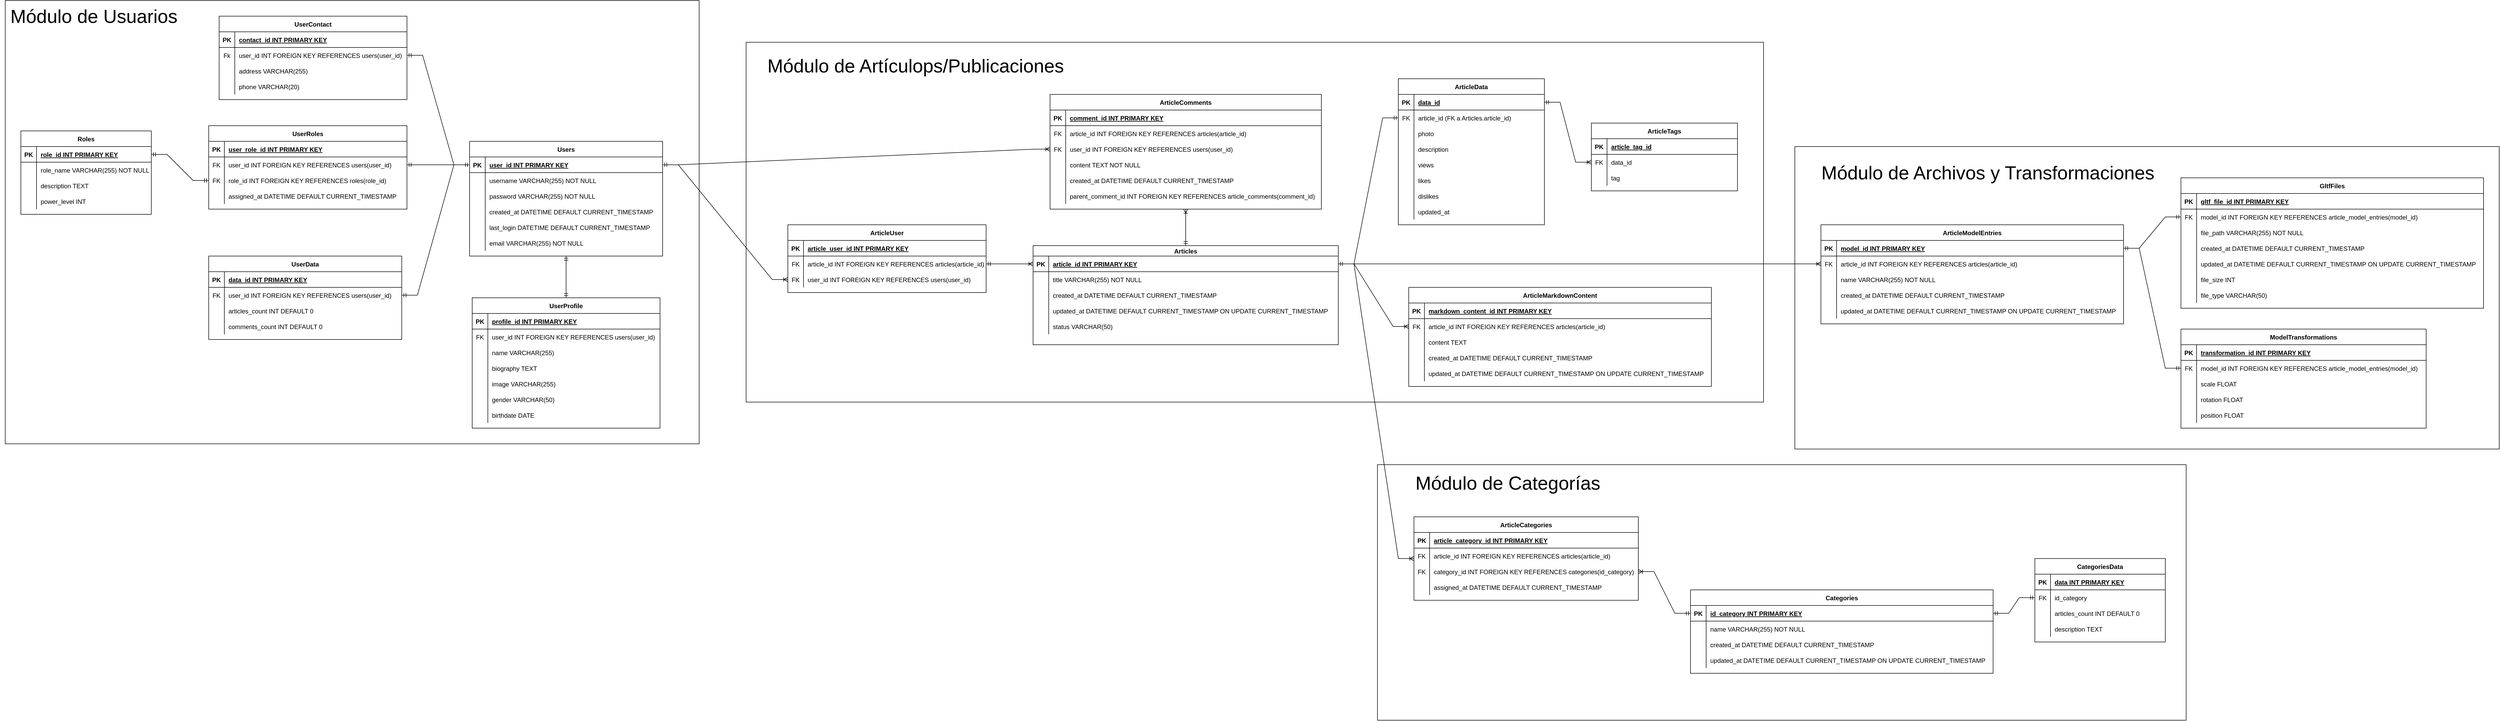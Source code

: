 <mxfile>
    <diagram id="R2lEEEUBdFMjLlhIrx00" name="Modelo - ER">
        <mxGraphModel dx="2301" dy="816" grid="1" gridSize="10" guides="1" tooltips="1" connect="1" arrows="1" fold="1" page="1" pageScale="1" pageWidth="850" pageHeight="1100" math="0" shadow="0" extFonts="Permanent Marker^https://fonts.googleapis.com/css?family=Permanent+Marker">
            <root>
                <mxCell id="0"/>
                <mxCell id="1" parent="0"/>
                <mxCell id="2y1sY3aL7K1K-4Aw30W6-537" value="" style="rounded=0;whiteSpace=wrap;html=1;fillColor=none;" parent="1" vertex="1">
                    <mxGeometry x="2980" y="650" width="1350" height="580" as="geometry"/>
                </mxCell>
                <mxCell id="2y1sY3aL7K1K-4Aw30W6-536" value="" style="rounded=0;whiteSpace=wrap;html=1;fillColor=none;" parent="1" vertex="1">
                    <mxGeometry x="2180" y="1260" width="1550" height="490" as="geometry"/>
                </mxCell>
                <mxCell id="2y1sY3aL7K1K-4Aw30W6-535" value="" style="rounded=0;whiteSpace=wrap;html=1;fillColor=none;" parent="1" vertex="1">
                    <mxGeometry x="970" y="450" width="1950" height="690" as="geometry"/>
                </mxCell>
                <mxCell id="2y1sY3aL7K1K-4Aw30W6-531" value="" style="rounded=0;whiteSpace=wrap;html=1;fillColor=none;" parent="1" vertex="1">
                    <mxGeometry x="-450" y="370" width="1330" height="850" as="geometry"/>
                </mxCell>
                <mxCell id="2y1sY3aL7K1K-4Aw30W6-31" value="Users" style="shape=table;startSize=30;container=1;collapsible=1;childLayout=tableLayout;fixedRows=1;rowLines=0;fontStyle=1;align=center;resizeLast=1;" parent="1" vertex="1">
                    <mxGeometry x="440" y="640" width="370" height="220" as="geometry"/>
                </mxCell>
                <mxCell id="2y1sY3aL7K1K-4Aw30W6-32" value="" style="shape=partialRectangle;collapsible=0;dropTarget=0;pointerEvents=0;fillColor=none;points=[[0,0.5],[1,0.5]];portConstraint=eastwest;top=0;left=0;right=0;bottom=1;" parent="2y1sY3aL7K1K-4Aw30W6-31" vertex="1">
                    <mxGeometry y="30" width="370" height="30" as="geometry"/>
                </mxCell>
                <mxCell id="2y1sY3aL7K1K-4Aw30W6-33" value="PK" style="shape=partialRectangle;overflow=hidden;connectable=0;fillColor=none;top=0;left=0;bottom=0;right=0;fontStyle=1;" parent="2y1sY3aL7K1K-4Aw30W6-32" vertex="1">
                    <mxGeometry width="30" height="30" as="geometry">
                        <mxRectangle width="30" height="30" as="alternateBounds"/>
                    </mxGeometry>
                </mxCell>
                <mxCell id="2y1sY3aL7K1K-4Aw30W6-34" value="user_id INT PRIMARY KEY" style="shape=partialRectangle;overflow=hidden;connectable=0;fillColor=none;top=0;left=0;bottom=0;right=0;align=left;spacingLeft=6;fontStyle=5;" parent="2y1sY3aL7K1K-4Aw30W6-32" vertex="1">
                    <mxGeometry x="30" width="340" height="30" as="geometry">
                        <mxRectangle width="340" height="30" as="alternateBounds"/>
                    </mxGeometry>
                </mxCell>
                <mxCell id="2y1sY3aL7K1K-4Aw30W6-35" value="" style="shape=partialRectangle;collapsible=0;dropTarget=0;pointerEvents=0;fillColor=none;points=[[0,0.5],[1,0.5]];portConstraint=eastwest;top=0;left=0;right=0;bottom=0;" parent="2y1sY3aL7K1K-4Aw30W6-31" vertex="1">
                    <mxGeometry y="60" width="370" height="30" as="geometry"/>
                </mxCell>
                <mxCell id="2y1sY3aL7K1K-4Aw30W6-36" value="" style="shape=partialRectangle;overflow=hidden;connectable=0;fillColor=none;top=0;left=0;bottom=0;right=0;" parent="2y1sY3aL7K1K-4Aw30W6-35" vertex="1">
                    <mxGeometry width="30" height="30" as="geometry">
                        <mxRectangle width="30" height="30" as="alternateBounds"/>
                    </mxGeometry>
                </mxCell>
                <mxCell id="2y1sY3aL7K1K-4Aw30W6-37" value="username VARCHAR(255) NOT NULL" style="shape=partialRectangle;overflow=hidden;connectable=0;fillColor=none;top=0;left=0;bottom=0;right=0;align=left;spacingLeft=6;" parent="2y1sY3aL7K1K-4Aw30W6-35" vertex="1">
                    <mxGeometry x="30" width="340" height="30" as="geometry">
                        <mxRectangle width="340" height="30" as="alternateBounds"/>
                    </mxGeometry>
                </mxCell>
                <mxCell id="2y1sY3aL7K1K-4Aw30W6-82" value="" style="shape=partialRectangle;collapsible=0;dropTarget=0;pointerEvents=0;fillColor=none;points=[[0,0.5],[1,0.5]];portConstraint=eastwest;top=0;left=0;right=0;bottom=0;" parent="2y1sY3aL7K1K-4Aw30W6-31" vertex="1">
                    <mxGeometry y="90" width="370" height="30" as="geometry"/>
                </mxCell>
                <mxCell id="2y1sY3aL7K1K-4Aw30W6-83" value="" style="shape=partialRectangle;overflow=hidden;connectable=0;fillColor=none;top=0;left=0;bottom=0;right=0;" parent="2y1sY3aL7K1K-4Aw30W6-82" vertex="1">
                    <mxGeometry width="30" height="30" as="geometry">
                        <mxRectangle width="30" height="30" as="alternateBounds"/>
                    </mxGeometry>
                </mxCell>
                <mxCell id="2y1sY3aL7K1K-4Aw30W6-84" value="password VARCHAR(255) NOT NULL" style="shape=partialRectangle;overflow=hidden;connectable=0;fillColor=none;top=0;left=0;bottom=0;right=0;align=left;spacingLeft=6;" parent="2y1sY3aL7K1K-4Aw30W6-82" vertex="1">
                    <mxGeometry x="30" width="340" height="30" as="geometry">
                        <mxRectangle width="340" height="30" as="alternateBounds"/>
                    </mxGeometry>
                </mxCell>
                <mxCell id="2y1sY3aL7K1K-4Aw30W6-456" value="" style="shape=partialRectangle;collapsible=0;dropTarget=0;pointerEvents=0;fillColor=none;points=[[0,0.5],[1,0.5]];portConstraint=eastwest;top=0;left=0;right=0;bottom=0;" parent="2y1sY3aL7K1K-4Aw30W6-31" vertex="1">
                    <mxGeometry y="120" width="370" height="30" as="geometry"/>
                </mxCell>
                <mxCell id="2y1sY3aL7K1K-4Aw30W6-457" value="" style="shape=partialRectangle;overflow=hidden;connectable=0;fillColor=none;top=0;left=0;bottom=0;right=0;" parent="2y1sY3aL7K1K-4Aw30W6-456" vertex="1">
                    <mxGeometry width="30" height="30" as="geometry">
                        <mxRectangle width="30" height="30" as="alternateBounds"/>
                    </mxGeometry>
                </mxCell>
                <mxCell id="2y1sY3aL7K1K-4Aw30W6-458" value="created_at DATETIME DEFAULT CURRENT_TIMESTAMP" style="shape=partialRectangle;overflow=hidden;connectable=0;fillColor=none;top=0;left=0;bottom=0;right=0;align=left;spacingLeft=6;" parent="2y1sY3aL7K1K-4Aw30W6-456" vertex="1">
                    <mxGeometry x="30" width="340" height="30" as="geometry">
                        <mxRectangle width="340" height="30" as="alternateBounds"/>
                    </mxGeometry>
                </mxCell>
                <mxCell id="2y1sY3aL7K1K-4Aw30W6-459" value="" style="shape=partialRectangle;collapsible=0;dropTarget=0;pointerEvents=0;fillColor=none;points=[[0,0.5],[1,0.5]];portConstraint=eastwest;top=0;left=0;right=0;bottom=0;" parent="2y1sY3aL7K1K-4Aw30W6-31" vertex="1">
                    <mxGeometry y="150" width="370" height="30" as="geometry"/>
                </mxCell>
                <mxCell id="2y1sY3aL7K1K-4Aw30W6-460" value="" style="shape=partialRectangle;overflow=hidden;connectable=0;fillColor=none;top=0;left=0;bottom=0;right=0;" parent="2y1sY3aL7K1K-4Aw30W6-459" vertex="1">
                    <mxGeometry width="30" height="30" as="geometry">
                        <mxRectangle width="30" height="30" as="alternateBounds"/>
                    </mxGeometry>
                </mxCell>
                <mxCell id="2y1sY3aL7K1K-4Aw30W6-461" value="last_login DATETIME DEFAULT CURRENT_TIMESTAMP" style="shape=partialRectangle;overflow=hidden;connectable=0;fillColor=none;top=0;left=0;bottom=0;right=0;align=left;spacingLeft=6;" parent="2y1sY3aL7K1K-4Aw30W6-459" vertex="1">
                    <mxGeometry x="30" width="340" height="30" as="geometry">
                        <mxRectangle width="340" height="30" as="alternateBounds"/>
                    </mxGeometry>
                </mxCell>
                <mxCell id="2y1sY3aL7K1K-4Aw30W6-512" value="" style="shape=partialRectangle;collapsible=0;dropTarget=0;pointerEvents=0;fillColor=none;points=[[0,0.5],[1,0.5]];portConstraint=eastwest;top=0;left=0;right=0;bottom=0;" parent="2y1sY3aL7K1K-4Aw30W6-31" vertex="1">
                    <mxGeometry y="180" width="370" height="30" as="geometry"/>
                </mxCell>
                <mxCell id="2y1sY3aL7K1K-4Aw30W6-513" value="" style="shape=partialRectangle;overflow=hidden;connectable=0;fillColor=none;top=0;left=0;bottom=0;right=0;" parent="2y1sY3aL7K1K-4Aw30W6-512" vertex="1">
                    <mxGeometry width="30" height="30" as="geometry">
                        <mxRectangle width="30" height="30" as="alternateBounds"/>
                    </mxGeometry>
                </mxCell>
                <mxCell id="2y1sY3aL7K1K-4Aw30W6-514" value="email VARCHAR(255) NOT NULL" style="shape=partialRectangle;overflow=hidden;connectable=0;fillColor=none;top=0;left=0;bottom=0;right=0;align=left;spacingLeft=6;" parent="2y1sY3aL7K1K-4Aw30W6-512" vertex="1">
                    <mxGeometry x="30" width="340" height="30" as="geometry">
                        <mxRectangle width="340" height="30" as="alternateBounds"/>
                    </mxGeometry>
                </mxCell>
                <mxCell id="2y1sY3aL7K1K-4Aw30W6-69" value="UserData" style="shape=table;startSize=30;container=1;collapsible=1;childLayout=tableLayout;fixedRows=1;rowLines=0;fontStyle=1;align=center;resizeLast=1;" parent="1" vertex="1">
                    <mxGeometry x="-60" y="860" width="370" height="160" as="geometry"/>
                </mxCell>
                <mxCell id="2y1sY3aL7K1K-4Aw30W6-70" value="" style="shape=partialRectangle;collapsible=0;dropTarget=0;pointerEvents=0;fillColor=none;points=[[0,0.5],[1,0.5]];portConstraint=eastwest;top=0;left=0;right=0;bottom=1;" parent="2y1sY3aL7K1K-4Aw30W6-69" vertex="1">
                    <mxGeometry y="30" width="370" height="30" as="geometry"/>
                </mxCell>
                <mxCell id="2y1sY3aL7K1K-4Aw30W6-71" value="PK" style="shape=partialRectangle;overflow=hidden;connectable=0;fillColor=none;top=0;left=0;bottom=0;right=0;fontStyle=1;" parent="2y1sY3aL7K1K-4Aw30W6-70" vertex="1">
                    <mxGeometry width="30" height="30" as="geometry">
                        <mxRectangle width="30" height="30" as="alternateBounds"/>
                    </mxGeometry>
                </mxCell>
                <mxCell id="2y1sY3aL7K1K-4Aw30W6-72" value="data_id INT PRIMARY KEY" style="shape=partialRectangle;overflow=hidden;connectable=0;fillColor=none;top=0;left=0;bottom=0;right=0;align=left;spacingLeft=6;fontStyle=5;" parent="2y1sY3aL7K1K-4Aw30W6-70" vertex="1">
                    <mxGeometry x="30" width="340" height="30" as="geometry">
                        <mxRectangle width="340" height="30" as="alternateBounds"/>
                    </mxGeometry>
                </mxCell>
                <mxCell id="2y1sY3aL7K1K-4Aw30W6-73" value="" style="shape=partialRectangle;collapsible=0;dropTarget=0;pointerEvents=0;fillColor=none;points=[[0,0.5],[1,0.5]];portConstraint=eastwest;top=0;left=0;right=0;bottom=0;" parent="2y1sY3aL7K1K-4Aw30W6-69" vertex="1">
                    <mxGeometry y="60" width="370" height="30" as="geometry"/>
                </mxCell>
                <mxCell id="2y1sY3aL7K1K-4Aw30W6-74" value="FK" style="shape=partialRectangle;overflow=hidden;connectable=0;fillColor=none;top=0;left=0;bottom=0;right=0;" parent="2y1sY3aL7K1K-4Aw30W6-73" vertex="1">
                    <mxGeometry width="30" height="30" as="geometry">
                        <mxRectangle width="30" height="30" as="alternateBounds"/>
                    </mxGeometry>
                </mxCell>
                <mxCell id="2y1sY3aL7K1K-4Aw30W6-75" value="user_id INT FOREIGN KEY REFERENCES users(user_id)" style="shape=partialRectangle;overflow=hidden;connectable=0;fillColor=none;top=0;left=0;bottom=0;right=0;align=left;spacingLeft=6;" parent="2y1sY3aL7K1K-4Aw30W6-73" vertex="1">
                    <mxGeometry x="30" width="340" height="30" as="geometry">
                        <mxRectangle width="340" height="30" as="alternateBounds"/>
                    </mxGeometry>
                </mxCell>
                <mxCell id="2y1sY3aL7K1K-4Aw30W6-85" value="" style="shape=partialRectangle;collapsible=0;dropTarget=0;pointerEvents=0;fillColor=none;points=[[0,0.5],[1,0.5]];portConstraint=eastwest;top=0;left=0;right=0;bottom=0;" parent="2y1sY3aL7K1K-4Aw30W6-69" vertex="1">
                    <mxGeometry y="90" width="370" height="30" as="geometry"/>
                </mxCell>
                <mxCell id="2y1sY3aL7K1K-4Aw30W6-86" value="" style="shape=partialRectangle;overflow=hidden;connectable=0;fillColor=none;top=0;left=0;bottom=0;right=0;" parent="2y1sY3aL7K1K-4Aw30W6-85" vertex="1">
                    <mxGeometry width="30" height="30" as="geometry">
                        <mxRectangle width="30" height="30" as="alternateBounds"/>
                    </mxGeometry>
                </mxCell>
                <mxCell id="2y1sY3aL7K1K-4Aw30W6-87" value="articles_count INT DEFAULT 0" style="shape=partialRectangle;overflow=hidden;connectable=0;fillColor=none;top=0;left=0;bottom=0;right=0;align=left;spacingLeft=6;" parent="2y1sY3aL7K1K-4Aw30W6-85" vertex="1">
                    <mxGeometry x="30" width="340" height="30" as="geometry">
                        <mxRectangle width="340" height="30" as="alternateBounds"/>
                    </mxGeometry>
                </mxCell>
                <mxCell id="2y1sY3aL7K1K-4Aw30W6-91" value="" style="shape=partialRectangle;collapsible=0;dropTarget=0;pointerEvents=0;fillColor=none;points=[[0,0.5],[1,0.5]];portConstraint=eastwest;top=0;left=0;right=0;bottom=0;" parent="2y1sY3aL7K1K-4Aw30W6-69" vertex="1">
                    <mxGeometry y="120" width="370" height="30" as="geometry"/>
                </mxCell>
                <mxCell id="2y1sY3aL7K1K-4Aw30W6-92" value="" style="shape=partialRectangle;overflow=hidden;connectable=0;fillColor=none;top=0;left=0;bottom=0;right=0;" parent="2y1sY3aL7K1K-4Aw30W6-91" vertex="1">
                    <mxGeometry width="30" height="30" as="geometry">
                        <mxRectangle width="30" height="30" as="alternateBounds"/>
                    </mxGeometry>
                </mxCell>
                <mxCell id="2y1sY3aL7K1K-4Aw30W6-93" value="comments_count INT DEFAULT 0" style="shape=partialRectangle;overflow=hidden;connectable=0;fillColor=none;top=0;left=0;bottom=0;right=0;align=left;spacingLeft=6;" parent="2y1sY3aL7K1K-4Aw30W6-91" vertex="1">
                    <mxGeometry x="30" width="340" height="30" as="geometry">
                        <mxRectangle width="340" height="30" as="alternateBounds"/>
                    </mxGeometry>
                </mxCell>
                <mxCell id="2y1sY3aL7K1K-4Aw30W6-54" value="UserProfile" style="shape=table;startSize=30;container=1;collapsible=1;childLayout=tableLayout;fixedRows=1;rowLines=0;fontStyle=1;align=center;resizeLast=1;" parent="1" vertex="1">
                    <mxGeometry x="445" y="940" width="360" height="250.0" as="geometry"/>
                </mxCell>
                <mxCell id="2y1sY3aL7K1K-4Aw30W6-55" value="" style="shape=partialRectangle;collapsible=0;dropTarget=0;pointerEvents=0;fillColor=none;points=[[0,0.5],[1,0.5]];portConstraint=eastwest;top=0;left=0;right=0;bottom=1;" parent="2y1sY3aL7K1K-4Aw30W6-54" vertex="1">
                    <mxGeometry y="30" width="360" height="30" as="geometry"/>
                </mxCell>
                <mxCell id="2y1sY3aL7K1K-4Aw30W6-56" value="PK" style="shape=partialRectangle;overflow=hidden;connectable=0;fillColor=none;top=0;left=0;bottom=0;right=0;fontStyle=1;" parent="2y1sY3aL7K1K-4Aw30W6-55" vertex="1">
                    <mxGeometry width="30" height="30" as="geometry">
                        <mxRectangle width="30" height="30" as="alternateBounds"/>
                    </mxGeometry>
                </mxCell>
                <mxCell id="2y1sY3aL7K1K-4Aw30W6-57" value="profile_id INT PRIMARY KEY" style="shape=partialRectangle;overflow=hidden;connectable=0;fillColor=none;top=0;left=0;bottom=0;right=0;align=left;spacingLeft=6;fontStyle=5;" parent="2y1sY3aL7K1K-4Aw30W6-55" vertex="1">
                    <mxGeometry x="30" width="330" height="30" as="geometry">
                        <mxRectangle width="330" height="30" as="alternateBounds"/>
                    </mxGeometry>
                </mxCell>
                <mxCell id="2y1sY3aL7K1K-4Aw30W6-58" value="" style="shape=partialRectangle;collapsible=0;dropTarget=0;pointerEvents=0;fillColor=none;points=[[0,0.5],[1,0.5]];portConstraint=eastwest;top=0;left=0;right=0;bottom=0;" parent="2y1sY3aL7K1K-4Aw30W6-54" vertex="1">
                    <mxGeometry y="60" width="360" height="30" as="geometry"/>
                </mxCell>
                <mxCell id="2y1sY3aL7K1K-4Aw30W6-59" value="FK" style="shape=partialRectangle;overflow=hidden;connectable=0;fillColor=none;top=0;left=0;bottom=0;right=0;" parent="2y1sY3aL7K1K-4Aw30W6-58" vertex="1">
                    <mxGeometry width="30" height="30" as="geometry">
                        <mxRectangle width="30" height="30" as="alternateBounds"/>
                    </mxGeometry>
                </mxCell>
                <mxCell id="2y1sY3aL7K1K-4Aw30W6-60" value="user_id INT FOREIGN KEY REFERENCES users(user_id)" style="shape=partialRectangle;overflow=hidden;connectable=0;fillColor=none;top=0;left=0;bottom=0;right=0;align=left;spacingLeft=6;" parent="2y1sY3aL7K1K-4Aw30W6-58" vertex="1">
                    <mxGeometry x="30" width="330" height="30" as="geometry">
                        <mxRectangle width="330" height="30" as="alternateBounds"/>
                    </mxGeometry>
                </mxCell>
                <mxCell id="2y1sY3aL7K1K-4Aw30W6-61" value="" style="shape=partialRectangle;collapsible=0;dropTarget=0;pointerEvents=0;fillColor=none;points=[[0,0.5],[1,0.5]];portConstraint=eastwest;top=0;left=0;right=0;bottom=0;" parent="2y1sY3aL7K1K-4Aw30W6-54" vertex="1">
                    <mxGeometry y="90" width="360" height="30" as="geometry"/>
                </mxCell>
                <mxCell id="2y1sY3aL7K1K-4Aw30W6-62" value="" style="shape=partialRectangle;overflow=hidden;connectable=0;fillColor=none;top=0;left=0;bottom=0;right=0;" parent="2y1sY3aL7K1K-4Aw30W6-61" vertex="1">
                    <mxGeometry width="30" height="30" as="geometry">
                        <mxRectangle width="30" height="30" as="alternateBounds"/>
                    </mxGeometry>
                </mxCell>
                <mxCell id="2y1sY3aL7K1K-4Aw30W6-63" value="name VARCHAR(255)" style="shape=partialRectangle;overflow=hidden;connectable=0;fillColor=none;top=0;left=0;bottom=0;right=0;align=left;spacingLeft=6;" parent="2y1sY3aL7K1K-4Aw30W6-61" vertex="1">
                    <mxGeometry x="30" width="330" height="30" as="geometry">
                        <mxRectangle width="330" height="30" as="alternateBounds"/>
                    </mxGeometry>
                </mxCell>
                <mxCell id="2y1sY3aL7K1K-4Aw30W6-474" value="" style="shape=partialRectangle;collapsible=0;dropTarget=0;pointerEvents=0;fillColor=none;points=[[0,0.5],[1,0.5]];portConstraint=eastwest;top=0;left=0;right=0;bottom=0;" parent="2y1sY3aL7K1K-4Aw30W6-54" vertex="1">
                    <mxGeometry y="120" width="360" height="30" as="geometry"/>
                </mxCell>
                <mxCell id="2y1sY3aL7K1K-4Aw30W6-475" value="" style="shape=partialRectangle;overflow=hidden;connectable=0;fillColor=none;top=0;left=0;bottom=0;right=0;" parent="2y1sY3aL7K1K-4Aw30W6-474" vertex="1">
                    <mxGeometry width="30" height="30" as="geometry">
                        <mxRectangle width="30" height="30" as="alternateBounds"/>
                    </mxGeometry>
                </mxCell>
                <mxCell id="2y1sY3aL7K1K-4Aw30W6-476" value="biography TEXT" style="shape=partialRectangle;overflow=hidden;connectable=0;fillColor=none;top=0;left=0;bottom=0;right=0;align=left;spacingLeft=6;" parent="2y1sY3aL7K1K-4Aw30W6-474" vertex="1">
                    <mxGeometry x="30" width="330" height="30" as="geometry">
                        <mxRectangle width="330" height="30" as="alternateBounds"/>
                    </mxGeometry>
                </mxCell>
                <mxCell id="2y1sY3aL7K1K-4Aw30W6-88" value="" style="shape=partialRectangle;collapsible=0;dropTarget=0;pointerEvents=0;fillColor=none;points=[[0,0.5],[1,0.5]];portConstraint=eastwest;top=0;left=0;right=0;bottom=0;" parent="2y1sY3aL7K1K-4Aw30W6-54" vertex="1">
                    <mxGeometry y="150" width="360" height="30" as="geometry"/>
                </mxCell>
                <mxCell id="2y1sY3aL7K1K-4Aw30W6-89" value="" style="shape=partialRectangle;overflow=hidden;connectable=0;fillColor=none;top=0;left=0;bottom=0;right=0;" parent="2y1sY3aL7K1K-4Aw30W6-88" vertex="1">
                    <mxGeometry width="30" height="30" as="geometry">
                        <mxRectangle width="30" height="30" as="alternateBounds"/>
                    </mxGeometry>
                </mxCell>
                <mxCell id="2y1sY3aL7K1K-4Aw30W6-90" value="image VARCHAR(255)" style="shape=partialRectangle;overflow=hidden;connectable=0;fillColor=none;top=0;left=0;bottom=0;right=0;align=left;spacingLeft=6;" parent="2y1sY3aL7K1K-4Aw30W6-88" vertex="1">
                    <mxGeometry x="30" width="330" height="30" as="geometry">
                        <mxRectangle width="330" height="30" as="alternateBounds"/>
                    </mxGeometry>
                </mxCell>
                <mxCell id="2y1sY3aL7K1K-4Aw30W6-97" value="" style="shape=partialRectangle;collapsible=0;dropTarget=0;pointerEvents=0;fillColor=none;points=[[0,0.5],[1,0.5]];portConstraint=eastwest;top=0;left=0;right=0;bottom=0;" parent="2y1sY3aL7K1K-4Aw30W6-54" vertex="1">
                    <mxGeometry y="180" width="360" height="30" as="geometry"/>
                </mxCell>
                <mxCell id="2y1sY3aL7K1K-4Aw30W6-98" value="" style="shape=partialRectangle;overflow=hidden;connectable=0;fillColor=none;top=0;left=0;bottom=0;right=0;" parent="2y1sY3aL7K1K-4Aw30W6-97" vertex="1">
                    <mxGeometry width="30" height="30" as="geometry">
                        <mxRectangle width="30" height="30" as="alternateBounds"/>
                    </mxGeometry>
                </mxCell>
                <mxCell id="2y1sY3aL7K1K-4Aw30W6-99" value="gender VARCHAR(50)" style="shape=partialRectangle;overflow=hidden;connectable=0;fillColor=none;top=0;left=0;bottom=0;right=0;align=left;spacingLeft=6;" parent="2y1sY3aL7K1K-4Aw30W6-97" vertex="1">
                    <mxGeometry x="30" width="330" height="30" as="geometry">
                        <mxRectangle width="330" height="30" as="alternateBounds"/>
                    </mxGeometry>
                </mxCell>
                <mxCell id="2y1sY3aL7K1K-4Aw30W6-106" value="" style="shape=partialRectangle;collapsible=0;dropTarget=0;pointerEvents=0;fillColor=none;points=[[0,0.5],[1,0.5]];portConstraint=eastwest;top=0;left=0;right=0;bottom=0;" parent="2y1sY3aL7K1K-4Aw30W6-54" vertex="1">
                    <mxGeometry y="210" width="360" height="30" as="geometry"/>
                </mxCell>
                <mxCell id="2y1sY3aL7K1K-4Aw30W6-107" value="" style="shape=partialRectangle;overflow=hidden;connectable=0;fillColor=none;top=0;left=0;bottom=0;right=0;" parent="2y1sY3aL7K1K-4Aw30W6-106" vertex="1">
                    <mxGeometry width="30" height="30" as="geometry">
                        <mxRectangle width="30" height="30" as="alternateBounds"/>
                    </mxGeometry>
                </mxCell>
                <mxCell id="2y1sY3aL7K1K-4Aw30W6-108" value="birthdate DATE" style="shape=partialRectangle;overflow=hidden;connectable=0;fillColor=none;top=0;left=0;bottom=0;right=0;align=left;spacingLeft=6;" parent="2y1sY3aL7K1K-4Aw30W6-106" vertex="1">
                    <mxGeometry x="30" width="330" height="30" as="geometry">
                        <mxRectangle width="330" height="30" as="alternateBounds"/>
                    </mxGeometry>
                </mxCell>
                <mxCell id="2y1sY3aL7K1K-4Aw30W6-115" value="UserContact" style="shape=table;startSize=30;container=1;collapsible=1;childLayout=tableLayout;fixedRows=1;rowLines=0;fontStyle=1;align=center;resizeLast=1;" parent="1" vertex="1">
                    <mxGeometry x="-40" y="400" width="360" height="160" as="geometry"/>
                </mxCell>
                <mxCell id="2y1sY3aL7K1K-4Aw30W6-116" value="" style="shape=partialRectangle;collapsible=0;dropTarget=0;pointerEvents=0;fillColor=none;points=[[0,0.5],[1,0.5]];portConstraint=eastwest;top=0;left=0;right=0;bottom=1;" parent="2y1sY3aL7K1K-4Aw30W6-115" vertex="1">
                    <mxGeometry y="30" width="360" height="30" as="geometry"/>
                </mxCell>
                <mxCell id="2y1sY3aL7K1K-4Aw30W6-117" value="PK" style="shape=partialRectangle;overflow=hidden;connectable=0;fillColor=none;top=0;left=0;bottom=0;right=0;fontStyle=1;" parent="2y1sY3aL7K1K-4Aw30W6-116" vertex="1">
                    <mxGeometry width="30" height="30" as="geometry">
                        <mxRectangle width="30" height="30" as="alternateBounds"/>
                    </mxGeometry>
                </mxCell>
                <mxCell id="2y1sY3aL7K1K-4Aw30W6-118" value="contact_id INT PRIMARY KEY" style="shape=partialRectangle;overflow=hidden;connectable=0;fillColor=none;top=0;left=0;bottom=0;right=0;align=left;spacingLeft=6;fontStyle=5;" parent="2y1sY3aL7K1K-4Aw30W6-116" vertex="1">
                    <mxGeometry x="30" width="330" height="30" as="geometry">
                        <mxRectangle width="330" height="30" as="alternateBounds"/>
                    </mxGeometry>
                </mxCell>
                <mxCell id="2y1sY3aL7K1K-4Aw30W6-119" value="" style="shape=partialRectangle;collapsible=0;dropTarget=0;pointerEvents=0;fillColor=none;points=[[0,0.5],[1,0.5]];portConstraint=eastwest;top=0;left=0;right=0;bottom=0;" parent="2y1sY3aL7K1K-4Aw30W6-115" vertex="1">
                    <mxGeometry y="60" width="360" height="30" as="geometry"/>
                </mxCell>
                <mxCell id="2y1sY3aL7K1K-4Aw30W6-120" value="Fk" style="shape=partialRectangle;overflow=hidden;connectable=0;fillColor=none;top=0;left=0;bottom=0;right=0;" parent="2y1sY3aL7K1K-4Aw30W6-119" vertex="1">
                    <mxGeometry width="30" height="30" as="geometry">
                        <mxRectangle width="30" height="30" as="alternateBounds"/>
                    </mxGeometry>
                </mxCell>
                <mxCell id="2y1sY3aL7K1K-4Aw30W6-121" value="user_id INT FOREIGN KEY REFERENCES users(user_id)" style="shape=partialRectangle;overflow=hidden;connectable=0;fillColor=none;top=0;left=0;bottom=0;right=0;align=left;spacingLeft=6;" parent="2y1sY3aL7K1K-4Aw30W6-119" vertex="1">
                    <mxGeometry x="30" width="330" height="30" as="geometry">
                        <mxRectangle width="330" height="30" as="alternateBounds"/>
                    </mxGeometry>
                </mxCell>
                <mxCell id="2y1sY3aL7K1K-4Aw30W6-131" value="" style="shape=partialRectangle;collapsible=0;dropTarget=0;pointerEvents=0;fillColor=none;points=[[0,0.5],[1,0.5]];portConstraint=eastwest;top=0;left=0;right=0;bottom=0;" parent="2y1sY3aL7K1K-4Aw30W6-115" vertex="1">
                    <mxGeometry y="90" width="360" height="30" as="geometry"/>
                </mxCell>
                <mxCell id="2y1sY3aL7K1K-4Aw30W6-132" value="" style="shape=partialRectangle;overflow=hidden;connectable=0;fillColor=none;top=0;left=0;bottom=0;right=0;" parent="2y1sY3aL7K1K-4Aw30W6-131" vertex="1">
                    <mxGeometry width="30" height="30" as="geometry">
                        <mxRectangle width="30" height="30" as="alternateBounds"/>
                    </mxGeometry>
                </mxCell>
                <mxCell id="2y1sY3aL7K1K-4Aw30W6-133" value="address VARCHAR(255)" style="shape=partialRectangle;overflow=hidden;connectable=0;fillColor=none;top=0;left=0;bottom=0;right=0;align=left;spacingLeft=6;" parent="2y1sY3aL7K1K-4Aw30W6-131" vertex="1">
                    <mxGeometry x="30" width="330" height="30" as="geometry">
                        <mxRectangle width="330" height="30" as="alternateBounds"/>
                    </mxGeometry>
                </mxCell>
                <mxCell id="2y1sY3aL7K1K-4Aw30W6-462" value="" style="shape=partialRectangle;collapsible=0;dropTarget=0;pointerEvents=0;fillColor=none;points=[[0,0.5],[1,0.5]];portConstraint=eastwest;top=0;left=0;right=0;bottom=0;" parent="2y1sY3aL7K1K-4Aw30W6-115" vertex="1">
                    <mxGeometry y="120" width="360" height="30" as="geometry"/>
                </mxCell>
                <mxCell id="2y1sY3aL7K1K-4Aw30W6-463" value="" style="shape=partialRectangle;overflow=hidden;connectable=0;fillColor=none;top=0;left=0;bottom=0;right=0;" parent="2y1sY3aL7K1K-4Aw30W6-462" vertex="1">
                    <mxGeometry width="30" height="30" as="geometry">
                        <mxRectangle width="30" height="30" as="alternateBounds"/>
                    </mxGeometry>
                </mxCell>
                <mxCell id="2y1sY3aL7K1K-4Aw30W6-464" value="phone VARCHAR(20)" style="shape=partialRectangle;overflow=hidden;connectable=0;fillColor=none;top=0;left=0;bottom=0;right=0;align=left;spacingLeft=6;" parent="2y1sY3aL7K1K-4Aw30W6-462" vertex="1">
                    <mxGeometry x="30" width="330" height="30" as="geometry">
                        <mxRectangle width="330" height="30" as="alternateBounds"/>
                    </mxGeometry>
                </mxCell>
                <mxCell id="2y1sY3aL7K1K-4Aw30W6-134" value="UserRoles" style="shape=table;startSize=30;container=1;collapsible=1;childLayout=tableLayout;fixedRows=1;rowLines=0;fontStyle=1;align=center;resizeLast=1;" parent="1" vertex="1">
                    <mxGeometry x="-60" y="610" width="380" height="160" as="geometry"/>
                </mxCell>
                <mxCell id="2y1sY3aL7K1K-4Aw30W6-135" value="" style="shape=partialRectangle;collapsible=0;dropTarget=0;pointerEvents=0;fillColor=none;points=[[0,0.5],[1,0.5]];portConstraint=eastwest;top=0;left=0;right=0;bottom=1;" parent="2y1sY3aL7K1K-4Aw30W6-134" vertex="1">
                    <mxGeometry y="30" width="380" height="30" as="geometry"/>
                </mxCell>
                <mxCell id="2y1sY3aL7K1K-4Aw30W6-136" value="PK" style="shape=partialRectangle;overflow=hidden;connectable=0;fillColor=none;top=0;left=0;bottom=0;right=0;fontStyle=1;" parent="2y1sY3aL7K1K-4Aw30W6-135" vertex="1">
                    <mxGeometry width="30" height="30" as="geometry">
                        <mxRectangle width="30" height="30" as="alternateBounds"/>
                    </mxGeometry>
                </mxCell>
                <mxCell id="2y1sY3aL7K1K-4Aw30W6-137" value="user_role_id INT PRIMARY KEY" style="shape=partialRectangle;overflow=hidden;connectable=0;fillColor=none;top=0;left=0;bottom=0;right=0;align=left;spacingLeft=6;fontStyle=5;" parent="2y1sY3aL7K1K-4Aw30W6-135" vertex="1">
                    <mxGeometry x="30" width="350" height="30" as="geometry">
                        <mxRectangle width="350" height="30" as="alternateBounds"/>
                    </mxGeometry>
                </mxCell>
                <mxCell id="2y1sY3aL7K1K-4Aw30W6-138" value="" style="shape=partialRectangle;collapsible=0;dropTarget=0;pointerEvents=0;fillColor=none;points=[[0,0.5],[1,0.5]];portConstraint=eastwest;top=0;left=0;right=0;bottom=0;" parent="2y1sY3aL7K1K-4Aw30W6-134" vertex="1">
                    <mxGeometry y="60" width="380" height="30" as="geometry"/>
                </mxCell>
                <mxCell id="2y1sY3aL7K1K-4Aw30W6-139" value="FK" style="shape=partialRectangle;overflow=hidden;connectable=0;fillColor=none;top=0;left=0;bottom=0;right=0;" parent="2y1sY3aL7K1K-4Aw30W6-138" vertex="1">
                    <mxGeometry width="30" height="30" as="geometry">
                        <mxRectangle width="30" height="30" as="alternateBounds"/>
                    </mxGeometry>
                </mxCell>
                <mxCell id="2y1sY3aL7K1K-4Aw30W6-140" value="user_id INT FOREIGN KEY REFERENCES users(user_id)" style="shape=partialRectangle;overflow=hidden;connectable=0;fillColor=none;top=0;left=0;bottom=0;right=0;align=left;spacingLeft=6;" parent="2y1sY3aL7K1K-4Aw30W6-138" vertex="1">
                    <mxGeometry x="30" width="350" height="30" as="geometry">
                        <mxRectangle width="350" height="30" as="alternateBounds"/>
                    </mxGeometry>
                </mxCell>
                <mxCell id="2y1sY3aL7K1K-4Aw30W6-141" value="" style="shape=partialRectangle;collapsible=0;dropTarget=0;pointerEvents=0;fillColor=none;points=[[0,0.5],[1,0.5]];portConstraint=eastwest;top=0;left=0;right=0;bottom=0;" parent="2y1sY3aL7K1K-4Aw30W6-134" vertex="1">
                    <mxGeometry y="90" width="380" height="30" as="geometry"/>
                </mxCell>
                <mxCell id="2y1sY3aL7K1K-4Aw30W6-142" value="FK" style="shape=partialRectangle;overflow=hidden;connectable=0;fillColor=none;top=0;left=0;bottom=0;right=0;" parent="2y1sY3aL7K1K-4Aw30W6-141" vertex="1">
                    <mxGeometry width="30" height="30" as="geometry">
                        <mxRectangle width="30" height="30" as="alternateBounds"/>
                    </mxGeometry>
                </mxCell>
                <mxCell id="2y1sY3aL7K1K-4Aw30W6-143" value="role_id INT FOREIGN KEY REFERENCES roles(role_id)" style="shape=partialRectangle;overflow=hidden;connectable=0;fillColor=none;top=0;left=0;bottom=0;right=0;align=left;spacingLeft=6;" parent="2y1sY3aL7K1K-4Aw30W6-141" vertex="1">
                    <mxGeometry x="30" width="350" height="30" as="geometry">
                        <mxRectangle width="350" height="30" as="alternateBounds"/>
                    </mxGeometry>
                </mxCell>
                <mxCell id="2y1sY3aL7K1K-4Aw30W6-468" value="" style="shape=partialRectangle;collapsible=0;dropTarget=0;pointerEvents=0;fillColor=none;points=[[0,0.5],[1,0.5]];portConstraint=eastwest;top=0;left=0;right=0;bottom=0;" parent="2y1sY3aL7K1K-4Aw30W6-134" vertex="1">
                    <mxGeometry y="120" width="380" height="30" as="geometry"/>
                </mxCell>
                <mxCell id="2y1sY3aL7K1K-4Aw30W6-469" value="" style="shape=partialRectangle;overflow=hidden;connectable=0;fillColor=none;top=0;left=0;bottom=0;right=0;" parent="2y1sY3aL7K1K-4Aw30W6-468" vertex="1">
                    <mxGeometry width="30" height="30" as="geometry">
                        <mxRectangle width="30" height="30" as="alternateBounds"/>
                    </mxGeometry>
                </mxCell>
                <mxCell id="2y1sY3aL7K1K-4Aw30W6-470" value="assigned_at DATETIME DEFAULT CURRENT_TIMESTAMP" style="shape=partialRectangle;overflow=hidden;connectable=0;fillColor=none;top=0;left=0;bottom=0;right=0;align=left;spacingLeft=6;" parent="2y1sY3aL7K1K-4Aw30W6-468" vertex="1">
                    <mxGeometry x="30" width="350" height="30" as="geometry">
                        <mxRectangle width="350" height="30" as="alternateBounds"/>
                    </mxGeometry>
                </mxCell>
                <mxCell id="2y1sY3aL7K1K-4Aw30W6-147" value="Roles" style="shape=table;startSize=30;container=1;collapsible=1;childLayout=tableLayout;fixedRows=1;rowLines=0;fontStyle=1;align=center;resizeLast=1;" parent="1" vertex="1">
                    <mxGeometry x="-420" y="620" width="250" height="160" as="geometry"/>
                </mxCell>
                <mxCell id="2y1sY3aL7K1K-4Aw30W6-148" value="" style="shape=partialRectangle;collapsible=0;dropTarget=0;pointerEvents=0;fillColor=none;points=[[0,0.5],[1,0.5]];portConstraint=eastwest;top=0;left=0;right=0;bottom=1;" parent="2y1sY3aL7K1K-4Aw30W6-147" vertex="1">
                    <mxGeometry y="30" width="250" height="30" as="geometry"/>
                </mxCell>
                <mxCell id="2y1sY3aL7K1K-4Aw30W6-149" value="PK" style="shape=partialRectangle;overflow=hidden;connectable=0;fillColor=none;top=0;left=0;bottom=0;right=0;fontStyle=1;" parent="2y1sY3aL7K1K-4Aw30W6-148" vertex="1">
                    <mxGeometry width="30" height="30" as="geometry">
                        <mxRectangle width="30" height="30" as="alternateBounds"/>
                    </mxGeometry>
                </mxCell>
                <mxCell id="2y1sY3aL7K1K-4Aw30W6-150" value="role_id INT PRIMARY KEY" style="shape=partialRectangle;overflow=hidden;connectable=0;fillColor=none;top=0;left=0;bottom=0;right=0;align=left;spacingLeft=6;fontStyle=5;" parent="2y1sY3aL7K1K-4Aw30W6-148" vertex="1">
                    <mxGeometry x="30" width="220" height="30" as="geometry">
                        <mxRectangle width="220" height="30" as="alternateBounds"/>
                    </mxGeometry>
                </mxCell>
                <mxCell id="2y1sY3aL7K1K-4Aw30W6-151" value="" style="shape=partialRectangle;collapsible=0;dropTarget=0;pointerEvents=0;fillColor=none;points=[[0,0.5],[1,0.5]];portConstraint=eastwest;top=0;left=0;right=0;bottom=0;" parent="2y1sY3aL7K1K-4Aw30W6-147" vertex="1">
                    <mxGeometry y="60" width="250" height="30" as="geometry"/>
                </mxCell>
                <mxCell id="2y1sY3aL7K1K-4Aw30W6-152" value="" style="shape=partialRectangle;overflow=hidden;connectable=0;fillColor=none;top=0;left=0;bottom=0;right=0;" parent="2y1sY3aL7K1K-4Aw30W6-151" vertex="1">
                    <mxGeometry width="30" height="30" as="geometry">
                        <mxRectangle width="30" height="30" as="alternateBounds"/>
                    </mxGeometry>
                </mxCell>
                <mxCell id="2y1sY3aL7K1K-4Aw30W6-153" value="role_name VARCHAR(255) NOT NULL" style="shape=partialRectangle;overflow=hidden;connectable=0;fillColor=none;top=0;left=0;bottom=0;right=0;align=left;spacingLeft=6;" parent="2y1sY3aL7K1K-4Aw30W6-151" vertex="1">
                    <mxGeometry x="30" width="220" height="30" as="geometry">
                        <mxRectangle width="220" height="30" as="alternateBounds"/>
                    </mxGeometry>
                </mxCell>
                <mxCell id="2y1sY3aL7K1K-4Aw30W6-154" value="" style="shape=partialRectangle;collapsible=0;dropTarget=0;pointerEvents=0;fillColor=none;points=[[0,0.5],[1,0.5]];portConstraint=eastwest;top=0;left=0;right=0;bottom=0;" parent="2y1sY3aL7K1K-4Aw30W6-147" vertex="1">
                    <mxGeometry y="90" width="250" height="30" as="geometry"/>
                </mxCell>
                <mxCell id="2y1sY3aL7K1K-4Aw30W6-155" value="" style="shape=partialRectangle;overflow=hidden;connectable=0;fillColor=none;top=0;left=0;bottom=0;right=0;" parent="2y1sY3aL7K1K-4Aw30W6-154" vertex="1">
                    <mxGeometry width="30" height="30" as="geometry">
                        <mxRectangle width="30" height="30" as="alternateBounds"/>
                    </mxGeometry>
                </mxCell>
                <mxCell id="2y1sY3aL7K1K-4Aw30W6-156" value="description TEXT" style="shape=partialRectangle;overflow=hidden;connectable=0;fillColor=none;top=0;left=0;bottom=0;right=0;align=left;spacingLeft=6;" parent="2y1sY3aL7K1K-4Aw30W6-154" vertex="1">
                    <mxGeometry x="30" width="220" height="30" as="geometry">
                        <mxRectangle width="220" height="30" as="alternateBounds"/>
                    </mxGeometry>
                </mxCell>
                <mxCell id="2y1sY3aL7K1K-4Aw30W6-465" value="" style="shape=partialRectangle;collapsible=0;dropTarget=0;pointerEvents=0;fillColor=none;points=[[0,0.5],[1,0.5]];portConstraint=eastwest;top=0;left=0;right=0;bottom=0;" parent="2y1sY3aL7K1K-4Aw30W6-147" vertex="1">
                    <mxGeometry y="120" width="250" height="30" as="geometry"/>
                </mxCell>
                <mxCell id="2y1sY3aL7K1K-4Aw30W6-466" value="" style="shape=partialRectangle;overflow=hidden;connectable=0;fillColor=none;top=0;left=0;bottom=0;right=0;" parent="2y1sY3aL7K1K-4Aw30W6-465" vertex="1">
                    <mxGeometry width="30" height="30" as="geometry">
                        <mxRectangle width="30" height="30" as="alternateBounds"/>
                    </mxGeometry>
                </mxCell>
                <mxCell id="2y1sY3aL7K1K-4Aw30W6-467" value="power_level INT" style="shape=partialRectangle;overflow=hidden;connectable=0;fillColor=none;top=0;left=0;bottom=0;right=0;align=left;spacingLeft=6;" parent="2y1sY3aL7K1K-4Aw30W6-465" vertex="1">
                    <mxGeometry x="30" width="220" height="30" as="geometry">
                        <mxRectangle width="220" height="30" as="alternateBounds"/>
                    </mxGeometry>
                </mxCell>
                <mxCell id="2y1sY3aL7K1K-4Aw30W6-161" value="" style="fontSize=12;html=1;endArrow=ERmandOne;startArrow=ERmandOne;rounded=0;" parent="1" source="2y1sY3aL7K1K-4Aw30W6-54" target="2y1sY3aL7K1K-4Aw30W6-31" edge="1">
                    <mxGeometry width="100" height="100" relative="1" as="geometry">
                        <mxPoint x="410" y="910" as="sourcePoint"/>
                        <mxPoint x="510" y="810" as="targetPoint"/>
                    </mxGeometry>
                </mxCell>
                <mxCell id="2y1sY3aL7K1K-4Aw30W6-162" value="" style="edgeStyle=entityRelationEdgeStyle;fontSize=12;html=1;endArrow=ERmandOne;startArrow=ERmandOne;rounded=0;" parent="1" source="2y1sY3aL7K1K-4Aw30W6-73" target="2y1sY3aL7K1K-4Aw30W6-32" edge="1">
                    <mxGeometry width="100" height="100" relative="1" as="geometry">
                        <mxPoint x="330" y="800" as="sourcePoint"/>
                        <mxPoint x="430" y="700" as="targetPoint"/>
                    </mxGeometry>
                </mxCell>
                <mxCell id="2y1sY3aL7K1K-4Aw30W6-163" value="" style="edgeStyle=entityRelationEdgeStyle;fontSize=12;html=1;endArrow=ERmandOne;startArrow=ERmandOne;rounded=0;" parent="1" source="2y1sY3aL7K1K-4Aw30W6-138" target="2y1sY3aL7K1K-4Aw30W6-32" edge="1">
                    <mxGeometry width="100" height="100" relative="1" as="geometry">
                        <mxPoint x="320" y="865" as="sourcePoint"/>
                        <mxPoint x="460" y="685" as="targetPoint"/>
                    </mxGeometry>
                </mxCell>
                <mxCell id="2y1sY3aL7K1K-4Aw30W6-164" value="" style="edgeStyle=entityRelationEdgeStyle;fontSize=12;html=1;endArrow=ERmandOne;startArrow=ERmandOne;rounded=0;" parent="1" source="2y1sY3aL7K1K-4Aw30W6-148" target="2y1sY3aL7K1K-4Aw30W6-141" edge="1">
                    <mxGeometry width="100" height="100" relative="1" as="geometry">
                        <mxPoint x="-120" y="750" as="sourcePoint"/>
                        <mxPoint x="-20" y="650" as="targetPoint"/>
                    </mxGeometry>
                </mxCell>
                <mxCell id="2y1sY3aL7K1K-4Aw30W6-166" value="" style="edgeStyle=entityRelationEdgeStyle;fontSize=12;html=1;endArrow=ERmandOne;startArrow=ERmandOne;rounded=0;" parent="1" source="2y1sY3aL7K1K-4Aw30W6-119" target="2y1sY3aL7K1K-4Aw30W6-32" edge="1">
                    <mxGeometry width="100" height="100" relative="1" as="geometry">
                        <mxPoint x="380" y="550" as="sourcePoint"/>
                        <mxPoint x="480" y="450" as="targetPoint"/>
                    </mxGeometry>
                </mxCell>
                <mxCell id="2y1sY3aL7K1K-4Aw30W6-169" value="Articles" style="shape=table;startSize=20;container=1;collapsible=1;childLayout=tableLayout;fixedRows=1;rowLines=0;fontStyle=1;align=center;resizeLast=1;" parent="1" vertex="1">
                    <mxGeometry x="1520" y="840" width="585" height="190" as="geometry"/>
                </mxCell>
                <mxCell id="2y1sY3aL7K1K-4Aw30W6-170" value="" style="shape=partialRectangle;collapsible=0;dropTarget=0;pointerEvents=0;fillColor=none;points=[[0,0.5],[1,0.5]];portConstraint=eastwest;top=0;left=0;right=0;bottom=1;" parent="2y1sY3aL7K1K-4Aw30W6-169" vertex="1">
                    <mxGeometry y="20" width="585" height="30" as="geometry"/>
                </mxCell>
                <mxCell id="2y1sY3aL7K1K-4Aw30W6-171" value="PK" style="shape=partialRectangle;overflow=hidden;connectable=0;fillColor=none;top=0;left=0;bottom=0;right=0;fontStyle=1;" parent="2y1sY3aL7K1K-4Aw30W6-170" vertex="1">
                    <mxGeometry width="30" height="30" as="geometry">
                        <mxRectangle width="30" height="30" as="alternateBounds"/>
                    </mxGeometry>
                </mxCell>
                <mxCell id="2y1sY3aL7K1K-4Aw30W6-172" value="article_id INT PRIMARY KEY" style="shape=partialRectangle;overflow=hidden;connectable=0;fillColor=none;top=0;left=0;bottom=0;right=0;align=left;spacingLeft=6;fontStyle=5;" parent="2y1sY3aL7K1K-4Aw30W6-170" vertex="1">
                    <mxGeometry x="30" width="555" height="30" as="geometry">
                        <mxRectangle width="555" height="30" as="alternateBounds"/>
                    </mxGeometry>
                </mxCell>
                <mxCell id="2y1sY3aL7K1K-4Aw30W6-173" value="" style="shape=partialRectangle;collapsible=0;dropTarget=0;pointerEvents=0;fillColor=none;points=[[0,0.5],[1,0.5]];portConstraint=eastwest;top=0;left=0;right=0;bottom=0;" parent="2y1sY3aL7K1K-4Aw30W6-169" vertex="1">
                    <mxGeometry y="50" width="585" height="30" as="geometry"/>
                </mxCell>
                <mxCell id="2y1sY3aL7K1K-4Aw30W6-174" value="" style="shape=partialRectangle;overflow=hidden;connectable=0;fillColor=none;top=0;left=0;bottom=0;right=0;" parent="2y1sY3aL7K1K-4Aw30W6-173" vertex="1">
                    <mxGeometry width="30" height="30" as="geometry">
                        <mxRectangle width="30" height="30" as="alternateBounds"/>
                    </mxGeometry>
                </mxCell>
                <mxCell id="2y1sY3aL7K1K-4Aw30W6-175" value="title VARCHAR(255) NOT NULL" style="shape=partialRectangle;overflow=hidden;connectable=0;fillColor=none;top=0;left=0;bottom=0;right=0;align=left;spacingLeft=6;" parent="2y1sY3aL7K1K-4Aw30W6-173" vertex="1">
                    <mxGeometry x="30" width="555" height="30" as="geometry">
                        <mxRectangle width="555" height="30" as="alternateBounds"/>
                    </mxGeometry>
                </mxCell>
                <mxCell id="2y1sY3aL7K1K-4Aw30W6-259" value="" style="shape=partialRectangle;collapsible=0;dropTarget=0;pointerEvents=0;fillColor=none;points=[[0,0.5],[1,0.5]];portConstraint=eastwest;top=0;left=0;right=0;bottom=0;" parent="2y1sY3aL7K1K-4Aw30W6-169" vertex="1">
                    <mxGeometry y="80" width="585" height="30" as="geometry"/>
                </mxCell>
                <mxCell id="2y1sY3aL7K1K-4Aw30W6-260" value="" style="shape=partialRectangle;overflow=hidden;connectable=0;fillColor=none;top=0;left=0;bottom=0;right=0;" parent="2y1sY3aL7K1K-4Aw30W6-259" vertex="1">
                    <mxGeometry width="30" height="30" as="geometry">
                        <mxRectangle width="30" height="30" as="alternateBounds"/>
                    </mxGeometry>
                </mxCell>
                <mxCell id="2y1sY3aL7K1K-4Aw30W6-261" value="created_at DATETIME DEFAULT CURRENT_TIMESTAMP" style="shape=partialRectangle;overflow=hidden;connectable=0;fillColor=none;top=0;left=0;bottom=0;right=0;align=left;spacingLeft=6;" parent="2y1sY3aL7K1K-4Aw30W6-259" vertex="1">
                    <mxGeometry x="30" width="555" height="30" as="geometry">
                        <mxRectangle width="555" height="30" as="alternateBounds"/>
                    </mxGeometry>
                </mxCell>
                <mxCell id="2y1sY3aL7K1K-4Aw30W6-262" value="" style="shape=partialRectangle;collapsible=0;dropTarget=0;pointerEvents=0;fillColor=none;points=[[0,0.5],[1,0.5]];portConstraint=eastwest;top=0;left=0;right=0;bottom=0;" parent="2y1sY3aL7K1K-4Aw30W6-169" vertex="1">
                    <mxGeometry y="110" width="585" height="30" as="geometry"/>
                </mxCell>
                <mxCell id="2y1sY3aL7K1K-4Aw30W6-263" value="" style="shape=partialRectangle;overflow=hidden;connectable=0;fillColor=none;top=0;left=0;bottom=0;right=0;" parent="2y1sY3aL7K1K-4Aw30W6-262" vertex="1">
                    <mxGeometry width="30" height="30" as="geometry">
                        <mxRectangle width="30" height="30" as="alternateBounds"/>
                    </mxGeometry>
                </mxCell>
                <mxCell id="2y1sY3aL7K1K-4Aw30W6-264" value="updated_at DATETIME DEFAULT CURRENT_TIMESTAMP ON UPDATE CURRENT_TIMESTAMP" style="shape=partialRectangle;overflow=hidden;connectable=0;fillColor=none;top=0;left=0;bottom=0;right=0;align=left;spacingLeft=6;" parent="2y1sY3aL7K1K-4Aw30W6-262" vertex="1">
                    <mxGeometry x="30" width="555" height="30" as="geometry">
                        <mxRectangle width="555" height="30" as="alternateBounds"/>
                    </mxGeometry>
                </mxCell>
                <mxCell id="2y1sY3aL7K1K-4Aw30W6-340" value="" style="shape=partialRectangle;collapsible=0;dropTarget=0;pointerEvents=0;fillColor=none;points=[[0,0.5],[1,0.5]];portConstraint=eastwest;top=0;left=0;right=0;bottom=0;" parent="2y1sY3aL7K1K-4Aw30W6-169" vertex="1">
                    <mxGeometry y="140" width="585" height="30" as="geometry"/>
                </mxCell>
                <mxCell id="2y1sY3aL7K1K-4Aw30W6-341" value="" style="shape=partialRectangle;overflow=hidden;connectable=0;fillColor=none;top=0;left=0;bottom=0;right=0;" parent="2y1sY3aL7K1K-4Aw30W6-340" vertex="1">
                    <mxGeometry width="30" height="30" as="geometry">
                        <mxRectangle width="30" height="30" as="alternateBounds"/>
                    </mxGeometry>
                </mxCell>
                <mxCell id="2y1sY3aL7K1K-4Aw30W6-342" value="status VARCHAR(50)" style="shape=partialRectangle;overflow=hidden;connectable=0;fillColor=none;top=0;left=0;bottom=0;right=0;align=left;spacingLeft=6;" parent="2y1sY3aL7K1K-4Aw30W6-340" vertex="1">
                    <mxGeometry x="30" width="555" height="30" as="geometry">
                        <mxRectangle width="555" height="30" as="alternateBounds"/>
                    </mxGeometry>
                </mxCell>
                <mxCell id="2y1sY3aL7K1K-4Aw30W6-182" value="ArticleComments" style="shape=table;startSize=30;container=1;collapsible=1;childLayout=tableLayout;fixedRows=1;rowLines=0;fontStyle=1;align=center;resizeLast=1;" parent="1" vertex="1">
                    <mxGeometry x="1552.5" y="550" width="520" height="220" as="geometry"/>
                </mxCell>
                <mxCell id="2y1sY3aL7K1K-4Aw30W6-183" value="" style="shape=partialRectangle;collapsible=0;dropTarget=0;pointerEvents=0;fillColor=none;points=[[0,0.5],[1,0.5]];portConstraint=eastwest;top=0;left=0;right=0;bottom=1;" parent="2y1sY3aL7K1K-4Aw30W6-182" vertex="1">
                    <mxGeometry y="30" width="520" height="30" as="geometry"/>
                </mxCell>
                <mxCell id="2y1sY3aL7K1K-4Aw30W6-184" value="PK" style="shape=partialRectangle;overflow=hidden;connectable=0;fillColor=none;top=0;left=0;bottom=0;right=0;fontStyle=1;" parent="2y1sY3aL7K1K-4Aw30W6-183" vertex="1">
                    <mxGeometry width="30" height="30" as="geometry">
                        <mxRectangle width="30" height="30" as="alternateBounds"/>
                    </mxGeometry>
                </mxCell>
                <mxCell id="2y1sY3aL7K1K-4Aw30W6-185" value="comment_id INT PRIMARY KEY" style="shape=partialRectangle;overflow=hidden;connectable=0;fillColor=none;top=0;left=0;bottom=0;right=0;align=left;spacingLeft=6;fontStyle=5;" parent="2y1sY3aL7K1K-4Aw30W6-183" vertex="1">
                    <mxGeometry x="30" width="490" height="30" as="geometry">
                        <mxRectangle width="490" height="30" as="alternateBounds"/>
                    </mxGeometry>
                </mxCell>
                <mxCell id="2y1sY3aL7K1K-4Aw30W6-192" value="" style="shape=partialRectangle;collapsible=0;dropTarget=0;pointerEvents=0;fillColor=none;points=[[0,0.5],[1,0.5]];portConstraint=eastwest;top=0;left=0;right=0;bottom=0;" parent="2y1sY3aL7K1K-4Aw30W6-182" vertex="1">
                    <mxGeometry y="60" width="520" height="30" as="geometry"/>
                </mxCell>
                <mxCell id="2y1sY3aL7K1K-4Aw30W6-193" value="FK" style="shape=partialRectangle;overflow=hidden;connectable=0;fillColor=none;top=0;left=0;bottom=0;right=0;" parent="2y1sY3aL7K1K-4Aw30W6-192" vertex="1">
                    <mxGeometry width="30" height="30" as="geometry">
                        <mxRectangle width="30" height="30" as="alternateBounds"/>
                    </mxGeometry>
                </mxCell>
                <mxCell id="2y1sY3aL7K1K-4Aw30W6-194" value="article_id INT FOREIGN KEY REFERENCES articles(article_id)" style="shape=partialRectangle;overflow=hidden;connectable=0;fillColor=none;top=0;left=0;bottom=0;right=0;align=left;spacingLeft=6;" parent="2y1sY3aL7K1K-4Aw30W6-192" vertex="1">
                    <mxGeometry x="30" width="490" height="30" as="geometry">
                        <mxRectangle width="490" height="30" as="alternateBounds"/>
                    </mxGeometry>
                </mxCell>
                <mxCell id="2y1sY3aL7K1K-4Aw30W6-250" value="" style="shape=partialRectangle;collapsible=0;dropTarget=0;pointerEvents=0;fillColor=none;points=[[0,0.5],[1,0.5]];portConstraint=eastwest;top=0;left=0;right=0;bottom=0;" parent="2y1sY3aL7K1K-4Aw30W6-182" vertex="1">
                    <mxGeometry y="90" width="520" height="30" as="geometry"/>
                </mxCell>
                <mxCell id="2y1sY3aL7K1K-4Aw30W6-251" value="FK" style="shape=partialRectangle;overflow=hidden;connectable=0;fillColor=none;top=0;left=0;bottom=0;right=0;" parent="2y1sY3aL7K1K-4Aw30W6-250" vertex="1">
                    <mxGeometry width="30" height="30" as="geometry">
                        <mxRectangle width="30" height="30" as="alternateBounds"/>
                    </mxGeometry>
                </mxCell>
                <mxCell id="2y1sY3aL7K1K-4Aw30W6-252" value="user_id INT FOREIGN KEY REFERENCES users(user_id)" style="shape=partialRectangle;overflow=hidden;connectable=0;fillColor=none;top=0;left=0;bottom=0;right=0;align=left;spacingLeft=6;" parent="2y1sY3aL7K1K-4Aw30W6-250" vertex="1">
                    <mxGeometry x="30" width="490" height="30" as="geometry">
                        <mxRectangle width="490" height="30" as="alternateBounds"/>
                    </mxGeometry>
                </mxCell>
                <mxCell id="2y1sY3aL7K1K-4Aw30W6-501" value="" style="shape=partialRectangle;collapsible=0;dropTarget=0;pointerEvents=0;fillColor=none;points=[[0,0.5],[1,0.5]];portConstraint=eastwest;top=0;left=0;right=0;bottom=0;" parent="2y1sY3aL7K1K-4Aw30W6-182" vertex="1">
                    <mxGeometry y="120" width="520" height="30" as="geometry"/>
                </mxCell>
                <mxCell id="2y1sY3aL7K1K-4Aw30W6-502" value="" style="shape=partialRectangle;overflow=hidden;connectable=0;fillColor=none;top=0;left=0;bottom=0;right=0;" parent="2y1sY3aL7K1K-4Aw30W6-501" vertex="1">
                    <mxGeometry width="30" height="30" as="geometry">
                        <mxRectangle width="30" height="30" as="alternateBounds"/>
                    </mxGeometry>
                </mxCell>
                <mxCell id="2y1sY3aL7K1K-4Aw30W6-503" value="content TEXT NOT NULL" style="shape=partialRectangle;overflow=hidden;connectable=0;fillColor=none;top=0;left=0;bottom=0;right=0;align=left;spacingLeft=6;" parent="2y1sY3aL7K1K-4Aw30W6-501" vertex="1">
                    <mxGeometry x="30" width="490" height="30" as="geometry">
                        <mxRectangle width="490" height="30" as="alternateBounds"/>
                    </mxGeometry>
                </mxCell>
                <mxCell id="2y1sY3aL7K1K-4Aw30W6-504" value="" style="shape=partialRectangle;collapsible=0;dropTarget=0;pointerEvents=0;fillColor=none;points=[[0,0.5],[1,0.5]];portConstraint=eastwest;top=0;left=0;right=0;bottom=0;" parent="2y1sY3aL7K1K-4Aw30W6-182" vertex="1">
                    <mxGeometry y="150" width="520" height="30" as="geometry"/>
                </mxCell>
                <mxCell id="2y1sY3aL7K1K-4Aw30W6-505" value="" style="shape=partialRectangle;overflow=hidden;connectable=0;fillColor=none;top=0;left=0;bottom=0;right=0;" parent="2y1sY3aL7K1K-4Aw30W6-504" vertex="1">
                    <mxGeometry width="30" height="30" as="geometry">
                        <mxRectangle width="30" height="30" as="alternateBounds"/>
                    </mxGeometry>
                </mxCell>
                <mxCell id="2y1sY3aL7K1K-4Aw30W6-506" value="created_at DATETIME DEFAULT CURRENT_TIMESTAMP" style="shape=partialRectangle;overflow=hidden;connectable=0;fillColor=none;top=0;left=0;bottom=0;right=0;align=left;spacingLeft=6;" parent="2y1sY3aL7K1K-4Aw30W6-504" vertex="1">
                    <mxGeometry x="30" width="490" height="30" as="geometry">
                        <mxRectangle width="490" height="30" as="alternateBounds"/>
                    </mxGeometry>
                </mxCell>
                <mxCell id="2y1sY3aL7K1K-4Aw30W6-507" value="" style="shape=partialRectangle;collapsible=0;dropTarget=0;pointerEvents=0;fillColor=none;points=[[0,0.5],[1,0.5]];portConstraint=eastwest;top=0;left=0;right=0;bottom=0;" parent="2y1sY3aL7K1K-4Aw30W6-182" vertex="1">
                    <mxGeometry y="180" width="520" height="30" as="geometry"/>
                </mxCell>
                <mxCell id="2y1sY3aL7K1K-4Aw30W6-508" value="" style="shape=partialRectangle;overflow=hidden;connectable=0;fillColor=none;top=0;left=0;bottom=0;right=0;" parent="2y1sY3aL7K1K-4Aw30W6-507" vertex="1">
                    <mxGeometry width="30" height="30" as="geometry">
                        <mxRectangle width="30" height="30" as="alternateBounds"/>
                    </mxGeometry>
                </mxCell>
                <mxCell id="2y1sY3aL7K1K-4Aw30W6-509" value="parent_comment_id INT FOREIGN KEY REFERENCES article_comments(comment_id)" style="shape=partialRectangle;overflow=hidden;connectable=0;fillColor=none;top=0;left=0;bottom=0;right=0;align=left;spacingLeft=6;" parent="2y1sY3aL7K1K-4Aw30W6-507" vertex="1">
                    <mxGeometry x="30" width="490" height="30" as="geometry">
                        <mxRectangle width="490" height="30" as="alternateBounds"/>
                    </mxGeometry>
                </mxCell>
                <mxCell id="2y1sY3aL7K1K-4Aw30W6-195" value="Categories" style="shape=table;startSize=30;container=1;collapsible=1;childLayout=tableLayout;fixedRows=1;rowLines=0;fontStyle=1;align=center;resizeLast=1;" parent="1" vertex="1">
                    <mxGeometry x="2780" y="1500" width="580" height="160" as="geometry"/>
                </mxCell>
                <mxCell id="2y1sY3aL7K1K-4Aw30W6-196" value="" style="shape=partialRectangle;collapsible=0;dropTarget=0;pointerEvents=0;fillColor=none;points=[[0,0.5],[1,0.5]];portConstraint=eastwest;top=0;left=0;right=0;bottom=1;" parent="2y1sY3aL7K1K-4Aw30W6-195" vertex="1">
                    <mxGeometry y="30" width="580" height="30" as="geometry"/>
                </mxCell>
                <mxCell id="2y1sY3aL7K1K-4Aw30W6-197" value="PK" style="shape=partialRectangle;overflow=hidden;connectable=0;fillColor=none;top=0;left=0;bottom=0;right=0;fontStyle=1;" parent="2y1sY3aL7K1K-4Aw30W6-196" vertex="1">
                    <mxGeometry width="30" height="30" as="geometry">
                        <mxRectangle width="30" height="30" as="alternateBounds"/>
                    </mxGeometry>
                </mxCell>
                <mxCell id="2y1sY3aL7K1K-4Aw30W6-198" value="id_category INT PRIMARY KEY" style="shape=partialRectangle;overflow=hidden;connectable=0;fillColor=none;top=0;left=0;bottom=0;right=0;align=left;spacingLeft=6;fontStyle=5;" parent="2y1sY3aL7K1K-4Aw30W6-196" vertex="1">
                    <mxGeometry x="30" width="550" height="30" as="geometry">
                        <mxRectangle width="550" height="30" as="alternateBounds"/>
                    </mxGeometry>
                </mxCell>
                <mxCell id="2y1sY3aL7K1K-4Aw30W6-199" value="" style="shape=partialRectangle;collapsible=0;dropTarget=0;pointerEvents=0;fillColor=none;points=[[0,0.5],[1,0.5]];portConstraint=eastwest;top=0;left=0;right=0;bottom=0;" parent="2y1sY3aL7K1K-4Aw30W6-195" vertex="1">
                    <mxGeometry y="60" width="580" height="30" as="geometry"/>
                </mxCell>
                <mxCell id="2y1sY3aL7K1K-4Aw30W6-200" value="" style="shape=partialRectangle;overflow=hidden;connectable=0;fillColor=none;top=0;left=0;bottom=0;right=0;" parent="2y1sY3aL7K1K-4Aw30W6-199" vertex="1">
                    <mxGeometry width="30" height="30" as="geometry">
                        <mxRectangle width="30" height="30" as="alternateBounds"/>
                    </mxGeometry>
                </mxCell>
                <mxCell id="2y1sY3aL7K1K-4Aw30W6-201" value="name VARCHAR(255) NOT NULL" style="shape=partialRectangle;overflow=hidden;connectable=0;fillColor=none;top=0;left=0;bottom=0;right=0;align=left;spacingLeft=6;" parent="2y1sY3aL7K1K-4Aw30W6-199" vertex="1">
                    <mxGeometry x="30" width="550" height="30" as="geometry">
                        <mxRectangle width="550" height="30" as="alternateBounds"/>
                    </mxGeometry>
                </mxCell>
                <mxCell id="2y1sY3aL7K1K-4Aw30W6-256" value="" style="shape=partialRectangle;collapsible=0;dropTarget=0;pointerEvents=0;fillColor=none;points=[[0,0.5],[1,0.5]];portConstraint=eastwest;top=0;left=0;right=0;bottom=0;" parent="2y1sY3aL7K1K-4Aw30W6-195" vertex="1">
                    <mxGeometry y="90" width="580" height="30" as="geometry"/>
                </mxCell>
                <mxCell id="2y1sY3aL7K1K-4Aw30W6-257" value="" style="shape=partialRectangle;overflow=hidden;connectable=0;fillColor=none;top=0;left=0;bottom=0;right=0;" parent="2y1sY3aL7K1K-4Aw30W6-256" vertex="1">
                    <mxGeometry width="30" height="30" as="geometry">
                        <mxRectangle width="30" height="30" as="alternateBounds"/>
                    </mxGeometry>
                </mxCell>
                <mxCell id="2y1sY3aL7K1K-4Aw30W6-258" value="created_at DATETIME DEFAULT CURRENT_TIMESTAMP" style="shape=partialRectangle;overflow=hidden;connectable=0;fillColor=none;top=0;left=0;bottom=0;right=0;align=left;spacingLeft=6;" parent="2y1sY3aL7K1K-4Aw30W6-256" vertex="1">
                    <mxGeometry x="30" width="550" height="30" as="geometry">
                        <mxRectangle width="550" height="30" as="alternateBounds"/>
                    </mxGeometry>
                </mxCell>
                <mxCell id="2y1sY3aL7K1K-4Aw30W6-498" value="" style="shape=partialRectangle;collapsible=0;dropTarget=0;pointerEvents=0;fillColor=none;points=[[0,0.5],[1,0.5]];portConstraint=eastwest;top=0;left=0;right=0;bottom=0;" parent="2y1sY3aL7K1K-4Aw30W6-195" vertex="1">
                    <mxGeometry y="120" width="580" height="30" as="geometry"/>
                </mxCell>
                <mxCell id="2y1sY3aL7K1K-4Aw30W6-499" value="" style="shape=partialRectangle;overflow=hidden;connectable=0;fillColor=none;top=0;left=0;bottom=0;right=0;" parent="2y1sY3aL7K1K-4Aw30W6-498" vertex="1">
                    <mxGeometry width="30" height="30" as="geometry">
                        <mxRectangle width="30" height="30" as="alternateBounds"/>
                    </mxGeometry>
                </mxCell>
                <mxCell id="2y1sY3aL7K1K-4Aw30W6-500" value="updated_at DATETIME DEFAULT CURRENT_TIMESTAMP ON UPDATE CURRENT_TIMESTAMP" style="shape=partialRectangle;overflow=hidden;connectable=0;fillColor=none;top=0;left=0;bottom=0;right=0;align=left;spacingLeft=6;" parent="2y1sY3aL7K1K-4Aw30W6-498" vertex="1">
                    <mxGeometry x="30" width="550" height="30" as="geometry">
                        <mxRectangle width="550" height="30" as="alternateBounds"/>
                    </mxGeometry>
                </mxCell>
                <mxCell id="2y1sY3aL7K1K-4Aw30W6-268" value="ArticleUser" style="shape=table;startSize=30;container=1;collapsible=1;childLayout=tableLayout;fixedRows=1;rowLines=0;fontStyle=1;align=center;resizeLast=1;" parent="1" vertex="1">
                    <mxGeometry x="1050" y="800" width="380" height="130" as="geometry"/>
                </mxCell>
                <mxCell id="2y1sY3aL7K1K-4Aw30W6-269" value="" style="shape=partialRectangle;collapsible=0;dropTarget=0;pointerEvents=0;fillColor=none;points=[[0,0.5],[1,0.5]];portConstraint=eastwest;top=0;left=0;right=0;bottom=1;" parent="2y1sY3aL7K1K-4Aw30W6-268" vertex="1">
                    <mxGeometry y="30" width="380" height="30" as="geometry"/>
                </mxCell>
                <mxCell id="2y1sY3aL7K1K-4Aw30W6-270" value="PK" style="shape=partialRectangle;overflow=hidden;connectable=0;fillColor=none;top=0;left=0;bottom=0;right=0;fontStyle=1;" parent="2y1sY3aL7K1K-4Aw30W6-269" vertex="1">
                    <mxGeometry width="30" height="30" as="geometry">
                        <mxRectangle width="30" height="30" as="alternateBounds"/>
                    </mxGeometry>
                </mxCell>
                <mxCell id="2y1sY3aL7K1K-4Aw30W6-271" value="article_user_id INT PRIMARY KEY" style="shape=partialRectangle;overflow=hidden;connectable=0;fillColor=none;top=0;left=0;bottom=0;right=0;align=left;spacingLeft=6;fontStyle=5;" parent="2y1sY3aL7K1K-4Aw30W6-269" vertex="1">
                    <mxGeometry x="30" width="350" height="30" as="geometry">
                        <mxRectangle width="350" height="30" as="alternateBounds"/>
                    </mxGeometry>
                </mxCell>
                <mxCell id="2y1sY3aL7K1K-4Aw30W6-272" value="" style="shape=partialRectangle;collapsible=0;dropTarget=0;pointerEvents=0;fillColor=none;points=[[0,0.5],[1,0.5]];portConstraint=eastwest;top=0;left=0;right=0;bottom=0;" parent="2y1sY3aL7K1K-4Aw30W6-268" vertex="1">
                    <mxGeometry y="60" width="380" height="30" as="geometry"/>
                </mxCell>
                <mxCell id="2y1sY3aL7K1K-4Aw30W6-273" value="FK" style="shape=partialRectangle;overflow=hidden;connectable=0;fillColor=none;top=0;left=0;bottom=0;right=0;" parent="2y1sY3aL7K1K-4Aw30W6-272" vertex="1">
                    <mxGeometry width="30" height="30" as="geometry">
                        <mxRectangle width="30" height="30" as="alternateBounds"/>
                    </mxGeometry>
                </mxCell>
                <mxCell id="2y1sY3aL7K1K-4Aw30W6-274" value="article_id INT FOREIGN KEY REFERENCES articles(article_id)" style="shape=partialRectangle;overflow=hidden;connectable=0;fillColor=none;top=0;left=0;bottom=0;right=0;align=left;spacingLeft=6;" parent="2y1sY3aL7K1K-4Aw30W6-272" vertex="1">
                    <mxGeometry x="30" width="350" height="30" as="geometry">
                        <mxRectangle width="350" height="30" as="alternateBounds"/>
                    </mxGeometry>
                </mxCell>
                <mxCell id="2y1sY3aL7K1K-4Aw30W6-275" value="" style="shape=partialRectangle;collapsible=0;dropTarget=0;pointerEvents=0;fillColor=none;points=[[0,0.5],[1,0.5]];portConstraint=eastwest;top=0;left=0;right=0;bottom=0;" parent="2y1sY3aL7K1K-4Aw30W6-268" vertex="1">
                    <mxGeometry y="90" width="380" height="30" as="geometry"/>
                </mxCell>
                <mxCell id="2y1sY3aL7K1K-4Aw30W6-276" value="FK" style="shape=partialRectangle;overflow=hidden;connectable=0;fillColor=none;top=0;left=0;bottom=0;right=0;" parent="2y1sY3aL7K1K-4Aw30W6-275" vertex="1">
                    <mxGeometry width="30" height="30" as="geometry">
                        <mxRectangle width="30" height="30" as="alternateBounds"/>
                    </mxGeometry>
                </mxCell>
                <mxCell id="2y1sY3aL7K1K-4Aw30W6-277" value="user_id INT FOREIGN KEY REFERENCES users(user_id)" style="shape=partialRectangle;overflow=hidden;connectable=0;fillColor=none;top=0;left=0;bottom=0;right=0;align=left;spacingLeft=6;" parent="2y1sY3aL7K1K-4Aw30W6-275" vertex="1">
                    <mxGeometry x="30" width="350" height="30" as="geometry">
                        <mxRectangle width="350" height="30" as="alternateBounds"/>
                    </mxGeometry>
                </mxCell>
                <mxCell id="2y1sY3aL7K1K-4Aw30W6-284" value="ArticleCategories" style="shape=table;startSize=30;container=1;collapsible=1;childLayout=tableLayout;fixedRows=1;rowLines=0;fontStyle=1;align=center;resizeLast=1;" parent="1" vertex="1">
                    <mxGeometry x="2250" y="1360" width="430" height="160" as="geometry"/>
                </mxCell>
                <mxCell id="2y1sY3aL7K1K-4Aw30W6-285" value="" style="shape=partialRectangle;collapsible=0;dropTarget=0;pointerEvents=0;fillColor=none;points=[[0,0.5],[1,0.5]];portConstraint=eastwest;top=0;left=0;right=0;bottom=1;" parent="2y1sY3aL7K1K-4Aw30W6-284" vertex="1">
                    <mxGeometry y="30" width="430" height="30" as="geometry"/>
                </mxCell>
                <mxCell id="2y1sY3aL7K1K-4Aw30W6-286" value="PK" style="shape=partialRectangle;overflow=hidden;connectable=0;fillColor=none;top=0;left=0;bottom=0;right=0;fontStyle=1;" parent="2y1sY3aL7K1K-4Aw30W6-285" vertex="1">
                    <mxGeometry width="30" height="30" as="geometry">
                        <mxRectangle width="30" height="30" as="alternateBounds"/>
                    </mxGeometry>
                </mxCell>
                <mxCell id="2y1sY3aL7K1K-4Aw30W6-287" value="article_category_id INT PRIMARY KEY" style="shape=partialRectangle;overflow=hidden;connectable=0;fillColor=none;top=0;left=0;bottom=0;right=0;align=left;spacingLeft=6;fontStyle=5;" parent="2y1sY3aL7K1K-4Aw30W6-285" vertex="1">
                    <mxGeometry x="30" width="400" height="30" as="geometry">
                        <mxRectangle width="400" height="30" as="alternateBounds"/>
                    </mxGeometry>
                </mxCell>
                <mxCell id="2y1sY3aL7K1K-4Aw30W6-288" value="" style="shape=partialRectangle;collapsible=0;dropTarget=0;pointerEvents=0;fillColor=none;points=[[0,0.5],[1,0.5]];portConstraint=eastwest;top=0;left=0;right=0;bottom=0;" parent="2y1sY3aL7K1K-4Aw30W6-284" vertex="1">
                    <mxGeometry y="60" width="430" height="30" as="geometry"/>
                </mxCell>
                <mxCell id="2y1sY3aL7K1K-4Aw30W6-289" value="FK" style="shape=partialRectangle;overflow=hidden;connectable=0;fillColor=none;top=0;left=0;bottom=0;right=0;" parent="2y1sY3aL7K1K-4Aw30W6-288" vertex="1">
                    <mxGeometry width="30" height="30" as="geometry">
                        <mxRectangle width="30" height="30" as="alternateBounds"/>
                    </mxGeometry>
                </mxCell>
                <mxCell id="2y1sY3aL7K1K-4Aw30W6-290" value="article_id INT FOREIGN KEY REFERENCES articles(article_id)" style="shape=partialRectangle;overflow=hidden;connectable=0;fillColor=none;top=0;left=0;bottom=0;right=0;align=left;spacingLeft=6;" parent="2y1sY3aL7K1K-4Aw30W6-288" vertex="1">
                    <mxGeometry x="30" width="400" height="30" as="geometry">
                        <mxRectangle width="400" height="30" as="alternateBounds"/>
                    </mxGeometry>
                </mxCell>
                <mxCell id="2y1sY3aL7K1K-4Aw30W6-291" value="" style="shape=partialRectangle;collapsible=0;dropTarget=0;pointerEvents=0;fillColor=none;points=[[0,0.5],[1,0.5]];portConstraint=eastwest;top=0;left=0;right=0;bottom=0;" parent="2y1sY3aL7K1K-4Aw30W6-284" vertex="1">
                    <mxGeometry y="90" width="430" height="30" as="geometry"/>
                </mxCell>
                <mxCell id="2y1sY3aL7K1K-4Aw30W6-292" value="FK" style="shape=partialRectangle;overflow=hidden;connectable=0;fillColor=none;top=0;left=0;bottom=0;right=0;" parent="2y1sY3aL7K1K-4Aw30W6-291" vertex="1">
                    <mxGeometry width="30" height="30" as="geometry">
                        <mxRectangle width="30" height="30" as="alternateBounds"/>
                    </mxGeometry>
                </mxCell>
                <mxCell id="2y1sY3aL7K1K-4Aw30W6-293" value="category_id INT FOREIGN KEY REFERENCES categories(id_category)" style="shape=partialRectangle;overflow=hidden;connectable=0;fillColor=none;top=0;left=0;bottom=0;right=0;align=left;spacingLeft=6;" parent="2y1sY3aL7K1K-4Aw30W6-291" vertex="1">
                    <mxGeometry x="30" width="400" height="30" as="geometry">
                        <mxRectangle width="400" height="30" as="alternateBounds"/>
                    </mxGeometry>
                </mxCell>
                <mxCell id="2y1sY3aL7K1K-4Aw30W6-495" value="" style="shape=partialRectangle;collapsible=0;dropTarget=0;pointerEvents=0;fillColor=none;points=[[0,0.5],[1,0.5]];portConstraint=eastwest;top=0;left=0;right=0;bottom=0;" parent="2y1sY3aL7K1K-4Aw30W6-284" vertex="1">
                    <mxGeometry y="120" width="430" height="30" as="geometry"/>
                </mxCell>
                <mxCell id="2y1sY3aL7K1K-4Aw30W6-496" value="" style="shape=partialRectangle;overflow=hidden;connectable=0;fillColor=none;top=0;left=0;bottom=0;right=0;" parent="2y1sY3aL7K1K-4Aw30W6-495" vertex="1">
                    <mxGeometry width="30" height="30" as="geometry">
                        <mxRectangle width="30" height="30" as="alternateBounds"/>
                    </mxGeometry>
                </mxCell>
                <mxCell id="2y1sY3aL7K1K-4Aw30W6-497" value="assigned_at DATETIME DEFAULT CURRENT_TIMESTAMP" style="shape=partialRectangle;overflow=hidden;connectable=0;fillColor=none;top=0;left=0;bottom=0;right=0;align=left;spacingLeft=6;" parent="2y1sY3aL7K1K-4Aw30W6-495" vertex="1">
                    <mxGeometry x="30" width="400" height="30" as="geometry">
                        <mxRectangle width="400" height="30" as="alternateBounds"/>
                    </mxGeometry>
                </mxCell>
                <mxCell id="2y1sY3aL7K1K-4Aw30W6-318" value="ArticleData" style="shape=table;startSize=30;container=1;collapsible=1;childLayout=tableLayout;fixedRows=1;rowLines=0;fontStyle=1;align=center;resizeLast=1;" parent="1" vertex="1">
                    <mxGeometry x="2220" y="520" width="280" height="280" as="geometry"/>
                </mxCell>
                <mxCell id="2y1sY3aL7K1K-4Aw30W6-319" value="" style="shape=partialRectangle;collapsible=0;dropTarget=0;pointerEvents=0;fillColor=none;points=[[0,0.5],[1,0.5]];portConstraint=eastwest;top=0;left=0;right=0;bottom=1;" parent="2y1sY3aL7K1K-4Aw30W6-318" vertex="1">
                    <mxGeometry y="30" width="280" height="30" as="geometry"/>
                </mxCell>
                <mxCell id="2y1sY3aL7K1K-4Aw30W6-320" value="PK" style="shape=partialRectangle;overflow=hidden;connectable=0;fillColor=none;top=0;left=0;bottom=0;right=0;fontStyle=1;" parent="2y1sY3aL7K1K-4Aw30W6-319" vertex="1">
                    <mxGeometry width="30" height="30" as="geometry">
                        <mxRectangle width="30" height="30" as="alternateBounds"/>
                    </mxGeometry>
                </mxCell>
                <mxCell id="2y1sY3aL7K1K-4Aw30W6-321" value="data_id" style="shape=partialRectangle;overflow=hidden;connectable=0;fillColor=none;top=0;left=0;bottom=0;right=0;align=left;spacingLeft=6;fontStyle=5;" parent="2y1sY3aL7K1K-4Aw30W6-319" vertex="1">
                    <mxGeometry x="30" width="250" height="30" as="geometry">
                        <mxRectangle width="250" height="30" as="alternateBounds"/>
                    </mxGeometry>
                </mxCell>
                <mxCell id="2y1sY3aL7K1K-4Aw30W6-343" value="" style="shape=partialRectangle;collapsible=0;dropTarget=0;pointerEvents=0;fillColor=none;points=[[0,0.5],[1,0.5]];portConstraint=eastwest;top=0;left=0;right=0;bottom=0;" parent="2y1sY3aL7K1K-4Aw30W6-318" vertex="1">
                    <mxGeometry y="60" width="280" height="30" as="geometry"/>
                </mxCell>
                <mxCell id="2y1sY3aL7K1K-4Aw30W6-344" value="FK" style="shape=partialRectangle;overflow=hidden;connectable=0;fillColor=none;top=0;left=0;bottom=0;right=0;" parent="2y1sY3aL7K1K-4Aw30W6-343" vertex="1">
                    <mxGeometry width="30" height="30" as="geometry">
                        <mxRectangle width="30" height="30" as="alternateBounds"/>
                    </mxGeometry>
                </mxCell>
                <mxCell id="2y1sY3aL7K1K-4Aw30W6-345" value="article_id (FK a Articles.article_id)" style="shape=partialRectangle;overflow=hidden;connectable=0;fillColor=none;top=0;left=0;bottom=0;right=0;align=left;spacingLeft=6;" parent="2y1sY3aL7K1K-4Aw30W6-343" vertex="1">
                    <mxGeometry x="30" width="250" height="30" as="geometry">
                        <mxRectangle width="250" height="30" as="alternateBounds"/>
                    </mxGeometry>
                </mxCell>
                <mxCell id="2y1sY3aL7K1K-4Aw30W6-322" value="" style="shape=partialRectangle;collapsible=0;dropTarget=0;pointerEvents=0;fillColor=none;points=[[0,0.5],[1,0.5]];portConstraint=eastwest;top=0;left=0;right=0;bottom=0;" parent="2y1sY3aL7K1K-4Aw30W6-318" vertex="1">
                    <mxGeometry y="90" width="280" height="30" as="geometry"/>
                </mxCell>
                <mxCell id="2y1sY3aL7K1K-4Aw30W6-323" value="" style="shape=partialRectangle;overflow=hidden;connectable=0;fillColor=none;top=0;left=0;bottom=0;right=0;" parent="2y1sY3aL7K1K-4Aw30W6-322" vertex="1">
                    <mxGeometry width="30" height="30" as="geometry">
                        <mxRectangle width="30" height="30" as="alternateBounds"/>
                    </mxGeometry>
                </mxCell>
                <mxCell id="2y1sY3aL7K1K-4Aw30W6-324" value="photo" style="shape=partialRectangle;overflow=hidden;connectable=0;fillColor=none;top=0;left=0;bottom=0;right=0;align=left;spacingLeft=6;" parent="2y1sY3aL7K1K-4Aw30W6-322" vertex="1">
                    <mxGeometry x="30" width="250" height="30" as="geometry">
                        <mxRectangle width="250" height="30" as="alternateBounds"/>
                    </mxGeometry>
                </mxCell>
                <mxCell id="2y1sY3aL7K1K-4Aw30W6-325" value="" style="shape=partialRectangle;collapsible=0;dropTarget=0;pointerEvents=0;fillColor=none;points=[[0,0.5],[1,0.5]];portConstraint=eastwest;top=0;left=0;right=0;bottom=0;" parent="2y1sY3aL7K1K-4Aw30W6-318" vertex="1">
                    <mxGeometry y="120" width="280" height="30" as="geometry"/>
                </mxCell>
                <mxCell id="2y1sY3aL7K1K-4Aw30W6-326" value="" style="shape=partialRectangle;overflow=hidden;connectable=0;fillColor=none;top=0;left=0;bottom=0;right=0;" parent="2y1sY3aL7K1K-4Aw30W6-325" vertex="1">
                    <mxGeometry width="30" height="30" as="geometry">
                        <mxRectangle width="30" height="30" as="alternateBounds"/>
                    </mxGeometry>
                </mxCell>
                <mxCell id="2y1sY3aL7K1K-4Aw30W6-327" value="description" style="shape=partialRectangle;overflow=hidden;connectable=0;fillColor=none;top=0;left=0;bottom=0;right=0;align=left;spacingLeft=6;" parent="2y1sY3aL7K1K-4Aw30W6-325" vertex="1">
                    <mxGeometry x="30" width="250" height="30" as="geometry">
                        <mxRectangle width="250" height="30" as="alternateBounds"/>
                    </mxGeometry>
                </mxCell>
                <mxCell id="2y1sY3aL7K1K-4Aw30W6-331" value="" style="shape=partialRectangle;collapsible=0;dropTarget=0;pointerEvents=0;fillColor=none;points=[[0,0.5],[1,0.5]];portConstraint=eastwest;top=0;left=0;right=0;bottom=0;" parent="2y1sY3aL7K1K-4Aw30W6-318" vertex="1">
                    <mxGeometry y="150" width="280" height="30" as="geometry"/>
                </mxCell>
                <mxCell id="2y1sY3aL7K1K-4Aw30W6-332" value="" style="shape=partialRectangle;overflow=hidden;connectable=0;fillColor=none;top=0;left=0;bottom=0;right=0;" parent="2y1sY3aL7K1K-4Aw30W6-331" vertex="1">
                    <mxGeometry width="30" height="30" as="geometry">
                        <mxRectangle width="30" height="30" as="alternateBounds"/>
                    </mxGeometry>
                </mxCell>
                <mxCell id="2y1sY3aL7K1K-4Aw30W6-333" value="views" style="shape=partialRectangle;overflow=hidden;connectable=0;fillColor=none;top=0;left=0;bottom=0;right=0;align=left;spacingLeft=6;" parent="2y1sY3aL7K1K-4Aw30W6-331" vertex="1">
                    <mxGeometry x="30" width="250" height="30" as="geometry">
                        <mxRectangle width="250" height="30" as="alternateBounds"/>
                    </mxGeometry>
                </mxCell>
                <mxCell id="2y1sY3aL7K1K-4Aw30W6-334" value="" style="shape=partialRectangle;collapsible=0;dropTarget=0;pointerEvents=0;fillColor=none;points=[[0,0.5],[1,0.5]];portConstraint=eastwest;top=0;left=0;right=0;bottom=0;" parent="2y1sY3aL7K1K-4Aw30W6-318" vertex="1">
                    <mxGeometry y="180" width="280" height="30" as="geometry"/>
                </mxCell>
                <mxCell id="2y1sY3aL7K1K-4Aw30W6-335" value="" style="shape=partialRectangle;overflow=hidden;connectable=0;fillColor=none;top=0;left=0;bottom=0;right=0;" parent="2y1sY3aL7K1K-4Aw30W6-334" vertex="1">
                    <mxGeometry width="30" height="30" as="geometry">
                        <mxRectangle width="30" height="30" as="alternateBounds"/>
                    </mxGeometry>
                </mxCell>
                <mxCell id="2y1sY3aL7K1K-4Aw30W6-336" value="likes" style="shape=partialRectangle;overflow=hidden;connectable=0;fillColor=none;top=0;left=0;bottom=0;right=0;align=left;spacingLeft=6;" parent="2y1sY3aL7K1K-4Aw30W6-334" vertex="1">
                    <mxGeometry x="30" width="250" height="30" as="geometry">
                        <mxRectangle width="250" height="30" as="alternateBounds"/>
                    </mxGeometry>
                </mxCell>
                <mxCell id="2y1sY3aL7K1K-4Aw30W6-337" value="" style="shape=partialRectangle;collapsible=0;dropTarget=0;pointerEvents=0;fillColor=none;points=[[0,0.5],[1,0.5]];portConstraint=eastwest;top=0;left=0;right=0;bottom=0;" parent="2y1sY3aL7K1K-4Aw30W6-318" vertex="1">
                    <mxGeometry y="210" width="280" height="30" as="geometry"/>
                </mxCell>
                <mxCell id="2y1sY3aL7K1K-4Aw30W6-338" value="" style="shape=partialRectangle;overflow=hidden;connectable=0;fillColor=none;top=0;left=0;bottom=0;right=0;" parent="2y1sY3aL7K1K-4Aw30W6-337" vertex="1">
                    <mxGeometry width="30" height="30" as="geometry">
                        <mxRectangle width="30" height="30" as="alternateBounds"/>
                    </mxGeometry>
                </mxCell>
                <mxCell id="2y1sY3aL7K1K-4Aw30W6-339" value="dislikes" style="shape=partialRectangle;overflow=hidden;connectable=0;fillColor=none;top=0;left=0;bottom=0;right=0;align=left;spacingLeft=6;" parent="2y1sY3aL7K1K-4Aw30W6-337" vertex="1">
                    <mxGeometry x="30" width="250" height="30" as="geometry">
                        <mxRectangle width="250" height="30" as="alternateBounds"/>
                    </mxGeometry>
                </mxCell>
                <mxCell id="2y1sY3aL7K1K-4Aw30W6-477" value="" style="shape=partialRectangle;collapsible=0;dropTarget=0;pointerEvents=0;fillColor=none;points=[[0,0.5],[1,0.5]];portConstraint=eastwest;top=0;left=0;right=0;bottom=0;" parent="2y1sY3aL7K1K-4Aw30W6-318" vertex="1">
                    <mxGeometry y="240" width="280" height="30" as="geometry"/>
                </mxCell>
                <mxCell id="2y1sY3aL7K1K-4Aw30W6-478" value="" style="shape=partialRectangle;overflow=hidden;connectable=0;fillColor=none;top=0;left=0;bottom=0;right=0;" parent="2y1sY3aL7K1K-4Aw30W6-477" vertex="1">
                    <mxGeometry width="30" height="30" as="geometry">
                        <mxRectangle width="30" height="30" as="alternateBounds"/>
                    </mxGeometry>
                </mxCell>
                <mxCell id="2y1sY3aL7K1K-4Aw30W6-479" value="updated_at" style="shape=partialRectangle;overflow=hidden;connectable=0;fillColor=none;top=0;left=0;bottom=0;right=0;align=left;spacingLeft=6;" parent="2y1sY3aL7K1K-4Aw30W6-477" vertex="1">
                    <mxGeometry x="30" width="250" height="30" as="geometry">
                        <mxRectangle width="250" height="30" as="alternateBounds"/>
                    </mxGeometry>
                </mxCell>
                <mxCell id="2y1sY3aL7K1K-4Aw30W6-346" value="ArticleMarkdownContent" style="shape=table;startSize=30;container=1;collapsible=1;childLayout=tableLayout;fixedRows=1;rowLines=0;fontStyle=1;align=center;resizeLast=1;" parent="1" vertex="1">
                    <mxGeometry x="2240" y="920" width="580" height="190" as="geometry"/>
                </mxCell>
                <mxCell id="2y1sY3aL7K1K-4Aw30W6-347" value="" style="shape=partialRectangle;collapsible=0;dropTarget=0;pointerEvents=0;fillColor=none;points=[[0,0.5],[1,0.5]];portConstraint=eastwest;top=0;left=0;right=0;bottom=1;" parent="2y1sY3aL7K1K-4Aw30W6-346" vertex="1">
                    <mxGeometry y="30" width="580" height="30" as="geometry"/>
                </mxCell>
                <mxCell id="2y1sY3aL7K1K-4Aw30W6-348" value="PK" style="shape=partialRectangle;overflow=hidden;connectable=0;fillColor=none;top=0;left=0;bottom=0;right=0;fontStyle=1;" parent="2y1sY3aL7K1K-4Aw30W6-347" vertex="1">
                    <mxGeometry width="30" height="30" as="geometry">
                        <mxRectangle width="30" height="30" as="alternateBounds"/>
                    </mxGeometry>
                </mxCell>
                <mxCell id="2y1sY3aL7K1K-4Aw30W6-349" value="markdown_content_id INT PRIMARY KEY" style="shape=partialRectangle;overflow=hidden;connectable=0;fillColor=none;top=0;left=0;bottom=0;right=0;align=left;spacingLeft=6;fontStyle=5;" parent="2y1sY3aL7K1K-4Aw30W6-347" vertex="1">
                    <mxGeometry x="30" width="550" height="30" as="geometry">
                        <mxRectangle width="550" height="30" as="alternateBounds"/>
                    </mxGeometry>
                </mxCell>
                <mxCell id="2y1sY3aL7K1K-4Aw30W6-350" value="" style="shape=partialRectangle;collapsible=0;dropTarget=0;pointerEvents=0;fillColor=none;points=[[0,0.5],[1,0.5]];portConstraint=eastwest;top=0;left=0;right=0;bottom=0;" parent="2y1sY3aL7K1K-4Aw30W6-346" vertex="1">
                    <mxGeometry y="60" width="580" height="30" as="geometry"/>
                </mxCell>
                <mxCell id="2y1sY3aL7K1K-4Aw30W6-351" value="FK" style="shape=partialRectangle;overflow=hidden;connectable=0;fillColor=none;top=0;left=0;bottom=0;right=0;" parent="2y1sY3aL7K1K-4Aw30W6-350" vertex="1">
                    <mxGeometry width="30" height="30" as="geometry">
                        <mxRectangle width="30" height="30" as="alternateBounds"/>
                    </mxGeometry>
                </mxCell>
                <mxCell id="2y1sY3aL7K1K-4Aw30W6-352" value="article_id INT FOREIGN KEY REFERENCES articles(article_id)" style="shape=partialRectangle;overflow=hidden;connectable=0;fillColor=none;top=0;left=0;bottom=0;right=0;align=left;spacingLeft=6;" parent="2y1sY3aL7K1K-4Aw30W6-350" vertex="1">
                    <mxGeometry x="30" width="550" height="30" as="geometry">
                        <mxRectangle width="550" height="30" as="alternateBounds"/>
                    </mxGeometry>
                </mxCell>
                <mxCell id="2y1sY3aL7K1K-4Aw30W6-353" value="" style="shape=partialRectangle;collapsible=0;dropTarget=0;pointerEvents=0;fillColor=none;points=[[0,0.5],[1,0.5]];portConstraint=eastwest;top=0;left=0;right=0;bottom=0;" parent="2y1sY3aL7K1K-4Aw30W6-346" vertex="1">
                    <mxGeometry y="90" width="580" height="30" as="geometry"/>
                </mxCell>
                <mxCell id="2y1sY3aL7K1K-4Aw30W6-354" value="" style="shape=partialRectangle;overflow=hidden;connectable=0;fillColor=none;top=0;left=0;bottom=0;right=0;" parent="2y1sY3aL7K1K-4Aw30W6-353" vertex="1">
                    <mxGeometry width="30" height="30" as="geometry">
                        <mxRectangle width="30" height="30" as="alternateBounds"/>
                    </mxGeometry>
                </mxCell>
                <mxCell id="2y1sY3aL7K1K-4Aw30W6-355" value="content TEXT" style="shape=partialRectangle;overflow=hidden;connectable=0;fillColor=none;top=0;left=0;bottom=0;right=0;align=left;spacingLeft=6;" parent="2y1sY3aL7K1K-4Aw30W6-353" vertex="1">
                    <mxGeometry x="30" width="550" height="30" as="geometry">
                        <mxRectangle width="550" height="30" as="alternateBounds"/>
                    </mxGeometry>
                </mxCell>
                <mxCell id="2y1sY3aL7K1K-4Aw30W6-480" value="" style="shape=partialRectangle;collapsible=0;dropTarget=0;pointerEvents=0;fillColor=none;points=[[0,0.5],[1,0.5]];portConstraint=eastwest;top=0;left=0;right=0;bottom=0;" parent="2y1sY3aL7K1K-4Aw30W6-346" vertex="1">
                    <mxGeometry y="120" width="580" height="30" as="geometry"/>
                </mxCell>
                <mxCell id="2y1sY3aL7K1K-4Aw30W6-481" value="" style="shape=partialRectangle;overflow=hidden;connectable=0;fillColor=none;top=0;left=0;bottom=0;right=0;" parent="2y1sY3aL7K1K-4Aw30W6-480" vertex="1">
                    <mxGeometry width="30" height="30" as="geometry">
                        <mxRectangle width="30" height="30" as="alternateBounds"/>
                    </mxGeometry>
                </mxCell>
                <mxCell id="2y1sY3aL7K1K-4Aw30W6-482" value="created_at DATETIME DEFAULT CURRENT_TIMESTAMP" style="shape=partialRectangle;overflow=hidden;connectable=0;fillColor=none;top=0;left=0;bottom=0;right=0;align=left;spacingLeft=6;" parent="2y1sY3aL7K1K-4Aw30W6-480" vertex="1">
                    <mxGeometry x="30" width="550" height="30" as="geometry">
                        <mxRectangle width="550" height="30" as="alternateBounds"/>
                    </mxGeometry>
                </mxCell>
                <mxCell id="2y1sY3aL7K1K-4Aw30W6-483" value="" style="shape=partialRectangle;collapsible=0;dropTarget=0;pointerEvents=0;fillColor=none;points=[[0,0.5],[1,0.5]];portConstraint=eastwest;top=0;left=0;right=0;bottom=0;" parent="2y1sY3aL7K1K-4Aw30W6-346" vertex="1">
                    <mxGeometry y="150" width="580" height="30" as="geometry"/>
                </mxCell>
                <mxCell id="2y1sY3aL7K1K-4Aw30W6-484" value="" style="shape=partialRectangle;overflow=hidden;connectable=0;fillColor=none;top=0;left=0;bottom=0;right=0;" parent="2y1sY3aL7K1K-4Aw30W6-483" vertex="1">
                    <mxGeometry width="30" height="30" as="geometry">
                        <mxRectangle width="30" height="30" as="alternateBounds"/>
                    </mxGeometry>
                </mxCell>
                <mxCell id="2y1sY3aL7K1K-4Aw30W6-485" value="updated_at DATETIME DEFAULT CURRENT_TIMESTAMP ON UPDATE CURRENT_TIMESTAMP" style="shape=partialRectangle;overflow=hidden;connectable=0;fillColor=none;top=0;left=0;bottom=0;right=0;align=left;spacingLeft=6;" parent="2y1sY3aL7K1K-4Aw30W6-483" vertex="1">
                    <mxGeometry x="30" width="550" height="30" as="geometry">
                        <mxRectangle width="550" height="30" as="alternateBounds"/>
                    </mxGeometry>
                </mxCell>
                <mxCell id="2y1sY3aL7K1K-4Aw30W6-372" value="" style="edgeStyle=entityRelationEdgeStyle;fontSize=12;html=1;endArrow=ERoneToMany;startArrow=ERmandOne;rounded=0;" parent="1" source="2y1sY3aL7K1K-4Aw30W6-170" target="2y1sY3aL7K1K-4Aw30W6-284" edge="1">
                    <mxGeometry width="100" height="100" relative="1" as="geometry">
                        <mxPoint x="1965" y="925" as="sourcePoint"/>
                        <mxPoint x="2415" y="1205" as="targetPoint"/>
                    </mxGeometry>
                </mxCell>
                <mxCell id="2y1sY3aL7K1K-4Aw30W6-373" value="" style="edgeStyle=entityRelationEdgeStyle;fontSize=12;html=1;endArrow=ERmandOne;startArrow=ERmandOne;rounded=0;" parent="1" source="2y1sY3aL7K1K-4Aw30W6-170" target="2y1sY3aL7K1K-4Aw30W6-343" edge="1">
                    <mxGeometry width="100" height="100" relative="1" as="geometry">
                        <mxPoint x="1965" y="925" as="sourcePoint"/>
                        <mxPoint x="2690" y="1080" as="targetPoint"/>
                    </mxGeometry>
                </mxCell>
                <mxCell id="2y1sY3aL7K1K-4Aw30W6-381" value="" style="edgeStyle=entityRelationEdgeStyle;fontSize=12;html=1;endArrow=ERoneToMany;startArrow=ERmandOne;rounded=0;" parent="1" source="2y1sY3aL7K1K-4Aw30W6-32" target="2y1sY3aL7K1K-4Aw30W6-275" edge="1">
                    <mxGeometry width="100" height="100" relative="1" as="geometry">
                        <mxPoint x="1175" y="880" as="sourcePoint"/>
                        <mxPoint x="940" y="1190" as="targetPoint"/>
                    </mxGeometry>
                </mxCell>
                <mxCell id="2y1sY3aL7K1K-4Aw30W6-383" value="" style="edgeStyle=entityRelationEdgeStyle;fontSize=12;html=1;endArrow=ERoneToMany;startArrow=ERmandOne;rounded=0;" parent="1" source="2y1sY3aL7K1K-4Aw30W6-272" target="2y1sY3aL7K1K-4Aw30W6-170" edge="1">
                    <mxGeometry width="100" height="100" relative="1" as="geometry">
                        <mxPoint x="1380" y="915" as="sourcePoint"/>
                        <mxPoint x="2360" y="840" as="targetPoint"/>
                    </mxGeometry>
                </mxCell>
                <mxCell id="2y1sY3aL7K1K-4Aw30W6-384" value="" style="edgeStyle=entityRelationEdgeStyle;fontSize=12;html=1;endArrow=ERoneToMany;startArrow=ERmandOne;rounded=0;" parent="1" source="2y1sY3aL7K1K-4Aw30W6-196" target="2y1sY3aL7K1K-4Aw30W6-291" edge="1">
                    <mxGeometry width="100" height="100" relative="1" as="geometry">
                        <mxPoint x="3610" y="1130" as="sourcePoint"/>
                        <mxPoint x="3720" y="1370" as="targetPoint"/>
                    </mxGeometry>
                </mxCell>
                <mxCell id="2y1sY3aL7K1K-4Aw30W6-387" value="GltfFiles" style="shape=table;startSize=30;container=1;collapsible=1;childLayout=tableLayout;fixedRows=1;rowLines=0;fontStyle=1;align=center;resizeLast=1;" parent="1" vertex="1">
                    <mxGeometry x="3720" y="710" width="580" height="250" as="geometry"/>
                </mxCell>
                <mxCell id="2y1sY3aL7K1K-4Aw30W6-388" value="" style="shape=partialRectangle;collapsible=0;dropTarget=0;pointerEvents=0;fillColor=none;points=[[0,0.5],[1,0.5]];portConstraint=eastwest;top=0;left=0;right=0;bottom=1;" parent="2y1sY3aL7K1K-4Aw30W6-387" vertex="1">
                    <mxGeometry y="30" width="580" height="30" as="geometry"/>
                </mxCell>
                <mxCell id="2y1sY3aL7K1K-4Aw30W6-389" value="PK" style="shape=partialRectangle;overflow=hidden;connectable=0;fillColor=none;top=0;left=0;bottom=0;right=0;fontStyle=1;" parent="2y1sY3aL7K1K-4Aw30W6-388" vertex="1">
                    <mxGeometry width="30" height="30" as="geometry">
                        <mxRectangle width="30" height="30" as="alternateBounds"/>
                    </mxGeometry>
                </mxCell>
                <mxCell id="2y1sY3aL7K1K-4Aw30W6-390" value="gltf_file_id INT PRIMARY KEY" style="shape=partialRectangle;overflow=hidden;connectable=0;fillColor=none;top=0;left=0;bottom=0;right=0;align=left;spacingLeft=6;fontStyle=5;" parent="2y1sY3aL7K1K-4Aw30W6-388" vertex="1">
                    <mxGeometry x="30" width="550" height="30" as="geometry">
                        <mxRectangle width="550" height="30" as="alternateBounds"/>
                    </mxGeometry>
                </mxCell>
                <mxCell id="2y1sY3aL7K1K-4Aw30W6-391" value="" style="shape=partialRectangle;collapsible=0;dropTarget=0;pointerEvents=0;fillColor=none;points=[[0,0.5],[1,0.5]];portConstraint=eastwest;top=0;left=0;right=0;bottom=0;" parent="2y1sY3aL7K1K-4Aw30W6-387" vertex="1">
                    <mxGeometry y="60" width="580" height="30" as="geometry"/>
                </mxCell>
                <mxCell id="2y1sY3aL7K1K-4Aw30W6-392" value="FK" style="shape=partialRectangle;overflow=hidden;connectable=0;fillColor=none;top=0;left=0;bottom=0;right=0;" parent="2y1sY3aL7K1K-4Aw30W6-391" vertex="1">
                    <mxGeometry width="30" height="30" as="geometry">
                        <mxRectangle width="30" height="30" as="alternateBounds"/>
                    </mxGeometry>
                </mxCell>
                <mxCell id="2y1sY3aL7K1K-4Aw30W6-393" value="model_id INT FOREIGN KEY REFERENCES article_model_entries(model_id)" style="shape=partialRectangle;overflow=hidden;connectable=0;fillColor=none;top=0;left=0;bottom=0;right=0;align=left;spacingLeft=6;" parent="2y1sY3aL7K1K-4Aw30W6-391" vertex="1">
                    <mxGeometry x="30" width="550" height="30" as="geometry">
                        <mxRectangle width="550" height="30" as="alternateBounds"/>
                    </mxGeometry>
                </mxCell>
                <mxCell id="2y1sY3aL7K1K-4Aw30W6-486" value="" style="shape=partialRectangle;collapsible=0;dropTarget=0;pointerEvents=0;fillColor=none;points=[[0,0.5],[1,0.5]];portConstraint=eastwest;top=0;left=0;right=0;bottom=0;" parent="2y1sY3aL7K1K-4Aw30W6-387" vertex="1">
                    <mxGeometry y="90" width="580" height="30" as="geometry"/>
                </mxCell>
                <mxCell id="2y1sY3aL7K1K-4Aw30W6-487" value="" style="shape=partialRectangle;overflow=hidden;connectable=0;fillColor=none;top=0;left=0;bottom=0;right=0;" parent="2y1sY3aL7K1K-4Aw30W6-486" vertex="1">
                    <mxGeometry width="30" height="30" as="geometry">
                        <mxRectangle width="30" height="30" as="alternateBounds"/>
                    </mxGeometry>
                </mxCell>
                <mxCell id="2y1sY3aL7K1K-4Aw30W6-488" value="file_path VARCHAR(255) NOT NULL" style="shape=partialRectangle;overflow=hidden;connectable=0;fillColor=none;top=0;left=0;bottom=0;right=0;align=left;spacingLeft=6;" parent="2y1sY3aL7K1K-4Aw30W6-486" vertex="1">
                    <mxGeometry x="30" width="550" height="30" as="geometry">
                        <mxRectangle width="550" height="30" as="alternateBounds"/>
                    </mxGeometry>
                </mxCell>
                <mxCell id="2y1sY3aL7K1K-4Aw30W6-394" value="" style="shape=partialRectangle;collapsible=0;dropTarget=0;pointerEvents=0;fillColor=none;points=[[0,0.5],[1,0.5]];portConstraint=eastwest;top=0;left=0;right=0;bottom=0;" parent="2y1sY3aL7K1K-4Aw30W6-387" vertex="1">
                    <mxGeometry y="120" width="580" height="30" as="geometry"/>
                </mxCell>
                <mxCell id="2y1sY3aL7K1K-4Aw30W6-395" value="" style="shape=partialRectangle;overflow=hidden;connectable=0;fillColor=none;top=0;left=0;bottom=0;right=0;" parent="2y1sY3aL7K1K-4Aw30W6-394" vertex="1">
                    <mxGeometry width="30" height="30" as="geometry">
                        <mxRectangle width="30" height="30" as="alternateBounds"/>
                    </mxGeometry>
                </mxCell>
                <mxCell id="2y1sY3aL7K1K-4Aw30W6-396" value="created_at DATETIME DEFAULT CURRENT_TIMESTAMP" style="shape=partialRectangle;overflow=hidden;connectable=0;fillColor=none;top=0;left=0;bottom=0;right=0;align=left;spacingLeft=6;" parent="2y1sY3aL7K1K-4Aw30W6-394" vertex="1">
                    <mxGeometry x="30" width="550" height="30" as="geometry">
                        <mxRectangle width="550" height="30" as="alternateBounds"/>
                    </mxGeometry>
                </mxCell>
                <mxCell id="2y1sY3aL7K1K-4Aw30W6-397" value="" style="shape=partialRectangle;collapsible=0;dropTarget=0;pointerEvents=0;fillColor=none;points=[[0,0.5],[1,0.5]];portConstraint=eastwest;top=0;left=0;right=0;bottom=0;" parent="2y1sY3aL7K1K-4Aw30W6-387" vertex="1">
                    <mxGeometry y="150" width="580" height="30" as="geometry"/>
                </mxCell>
                <mxCell id="2y1sY3aL7K1K-4Aw30W6-398" value="" style="shape=partialRectangle;overflow=hidden;connectable=0;fillColor=none;top=0;left=0;bottom=0;right=0;" parent="2y1sY3aL7K1K-4Aw30W6-397" vertex="1">
                    <mxGeometry width="30" height="30" as="geometry">
                        <mxRectangle width="30" height="30" as="alternateBounds"/>
                    </mxGeometry>
                </mxCell>
                <mxCell id="2y1sY3aL7K1K-4Aw30W6-399" value="updated_at DATETIME DEFAULT CURRENT_TIMESTAMP ON UPDATE CURRENT_TIMESTAMP" style="shape=partialRectangle;overflow=hidden;connectable=0;fillColor=none;top=0;left=0;bottom=0;right=0;align=left;spacingLeft=6;" parent="2y1sY3aL7K1K-4Aw30W6-397" vertex="1">
                    <mxGeometry x="30" width="550" height="30" as="geometry">
                        <mxRectangle width="550" height="30" as="alternateBounds"/>
                    </mxGeometry>
                </mxCell>
                <mxCell id="2y1sY3aL7K1K-4Aw30W6-489" value="" style="shape=partialRectangle;collapsible=0;dropTarget=0;pointerEvents=0;fillColor=none;points=[[0,0.5],[1,0.5]];portConstraint=eastwest;top=0;left=0;right=0;bottom=0;" parent="2y1sY3aL7K1K-4Aw30W6-387" vertex="1">
                    <mxGeometry y="180" width="580" height="30" as="geometry"/>
                </mxCell>
                <mxCell id="2y1sY3aL7K1K-4Aw30W6-490" value="" style="shape=partialRectangle;overflow=hidden;connectable=0;fillColor=none;top=0;left=0;bottom=0;right=0;" parent="2y1sY3aL7K1K-4Aw30W6-489" vertex="1">
                    <mxGeometry width="30" height="30" as="geometry">
                        <mxRectangle width="30" height="30" as="alternateBounds"/>
                    </mxGeometry>
                </mxCell>
                <mxCell id="2y1sY3aL7K1K-4Aw30W6-491" value="file_size INT" style="shape=partialRectangle;overflow=hidden;connectable=0;fillColor=none;top=0;left=0;bottom=0;right=0;align=left;spacingLeft=6;" parent="2y1sY3aL7K1K-4Aw30W6-489" vertex="1">
                    <mxGeometry x="30" width="550" height="30" as="geometry">
                        <mxRectangle width="550" height="30" as="alternateBounds"/>
                    </mxGeometry>
                </mxCell>
                <mxCell id="2y1sY3aL7K1K-4Aw30W6-492" value="" style="shape=partialRectangle;collapsible=0;dropTarget=0;pointerEvents=0;fillColor=none;points=[[0,0.5],[1,0.5]];portConstraint=eastwest;top=0;left=0;right=0;bottom=0;" parent="2y1sY3aL7K1K-4Aw30W6-387" vertex="1">
                    <mxGeometry y="210" width="580" height="30" as="geometry"/>
                </mxCell>
                <mxCell id="2y1sY3aL7K1K-4Aw30W6-493" value="" style="shape=partialRectangle;overflow=hidden;connectable=0;fillColor=none;top=0;left=0;bottom=0;right=0;" parent="2y1sY3aL7K1K-4Aw30W6-492" vertex="1">
                    <mxGeometry width="30" height="30" as="geometry">
                        <mxRectangle width="30" height="30" as="alternateBounds"/>
                    </mxGeometry>
                </mxCell>
                <mxCell id="2y1sY3aL7K1K-4Aw30W6-494" value="file_type VARCHAR(50)" style="shape=partialRectangle;overflow=hidden;connectable=0;fillColor=none;top=0;left=0;bottom=0;right=0;align=left;spacingLeft=6;" parent="2y1sY3aL7K1K-4Aw30W6-492" vertex="1">
                    <mxGeometry x="30" width="550" height="30" as="geometry">
                        <mxRectangle width="550" height="30" as="alternateBounds"/>
                    </mxGeometry>
                </mxCell>
                <mxCell id="2y1sY3aL7K1K-4Aw30W6-400" value="ArticleModelEntries" style="shape=table;startSize=30;container=1;collapsible=1;childLayout=tableLayout;fixedRows=1;rowLines=0;fontStyle=1;align=center;resizeLast=1;" parent="1" vertex="1">
                    <mxGeometry x="3030" y="800" width="580" height="190" as="geometry"/>
                </mxCell>
                <mxCell id="2y1sY3aL7K1K-4Aw30W6-401" value="" style="shape=partialRectangle;collapsible=0;dropTarget=0;pointerEvents=0;fillColor=none;points=[[0,0.5],[1,0.5]];portConstraint=eastwest;top=0;left=0;right=0;bottom=1;" parent="2y1sY3aL7K1K-4Aw30W6-400" vertex="1">
                    <mxGeometry y="30" width="580" height="30" as="geometry"/>
                </mxCell>
                <mxCell id="2y1sY3aL7K1K-4Aw30W6-402" value="PK" style="shape=partialRectangle;overflow=hidden;connectable=0;fillColor=none;top=0;left=0;bottom=0;right=0;fontStyle=1;" parent="2y1sY3aL7K1K-4Aw30W6-401" vertex="1">
                    <mxGeometry width="30" height="30" as="geometry">
                        <mxRectangle width="30" height="30" as="alternateBounds"/>
                    </mxGeometry>
                </mxCell>
                <mxCell id="2y1sY3aL7K1K-4Aw30W6-403" value="model_id INT PRIMARY KEY" style="shape=partialRectangle;overflow=hidden;connectable=0;fillColor=none;top=0;left=0;bottom=0;right=0;align=left;spacingLeft=6;fontStyle=5;" parent="2y1sY3aL7K1K-4Aw30W6-401" vertex="1">
                    <mxGeometry x="30" width="550" height="30" as="geometry">
                        <mxRectangle width="550" height="30" as="alternateBounds"/>
                    </mxGeometry>
                </mxCell>
                <mxCell id="2y1sY3aL7K1K-4Aw30W6-448" value="" style="shape=partialRectangle;collapsible=0;dropTarget=0;pointerEvents=0;fillColor=none;points=[[0,0.5],[1,0.5]];portConstraint=eastwest;top=0;left=0;right=0;bottom=0;" parent="2y1sY3aL7K1K-4Aw30W6-400" vertex="1">
                    <mxGeometry y="60" width="580" height="30" as="geometry"/>
                </mxCell>
                <mxCell id="2y1sY3aL7K1K-4Aw30W6-449" value="FK" style="shape=partialRectangle;overflow=hidden;connectable=0;fillColor=none;top=0;left=0;bottom=0;right=0;" parent="2y1sY3aL7K1K-4Aw30W6-448" vertex="1">
                    <mxGeometry width="30" height="30" as="geometry">
                        <mxRectangle width="30" height="30" as="alternateBounds"/>
                    </mxGeometry>
                </mxCell>
                <mxCell id="2y1sY3aL7K1K-4Aw30W6-450" value="article_id INT FOREIGN KEY REFERENCES articles(article_id)" style="shape=partialRectangle;overflow=hidden;connectable=0;fillColor=none;top=0;left=0;bottom=0;right=0;align=left;spacingLeft=6;" parent="2y1sY3aL7K1K-4Aw30W6-448" vertex="1">
                    <mxGeometry x="30" width="550" height="30" as="geometry">
                        <mxRectangle width="550" height="30" as="alternateBounds"/>
                    </mxGeometry>
                </mxCell>
                <mxCell id="2y1sY3aL7K1K-4Aw30W6-404" value="" style="shape=partialRectangle;collapsible=0;dropTarget=0;pointerEvents=0;fillColor=none;points=[[0,0.5],[1,0.5]];portConstraint=eastwest;top=0;left=0;right=0;bottom=0;" parent="2y1sY3aL7K1K-4Aw30W6-400" vertex="1">
                    <mxGeometry y="90" width="580" height="30" as="geometry"/>
                </mxCell>
                <mxCell id="2y1sY3aL7K1K-4Aw30W6-405" value="" style="shape=partialRectangle;overflow=hidden;connectable=0;fillColor=none;top=0;left=0;bottom=0;right=0;" parent="2y1sY3aL7K1K-4Aw30W6-404" vertex="1">
                    <mxGeometry width="30" height="30" as="geometry">
                        <mxRectangle width="30" height="30" as="alternateBounds"/>
                    </mxGeometry>
                </mxCell>
                <mxCell id="2y1sY3aL7K1K-4Aw30W6-406" value="name VARCHAR(255) NOT NULL" style="shape=partialRectangle;overflow=hidden;connectable=0;fillColor=none;top=0;left=0;bottom=0;right=0;align=left;spacingLeft=6;" parent="2y1sY3aL7K1K-4Aw30W6-404" vertex="1">
                    <mxGeometry x="30" width="550" height="30" as="geometry">
                        <mxRectangle width="550" height="30" as="alternateBounds"/>
                    </mxGeometry>
                </mxCell>
                <mxCell id="2y1sY3aL7K1K-4Aw30W6-410" value="" style="shape=partialRectangle;collapsible=0;dropTarget=0;pointerEvents=0;fillColor=none;points=[[0,0.5],[1,0.5]];portConstraint=eastwest;top=0;left=0;right=0;bottom=0;" parent="2y1sY3aL7K1K-4Aw30W6-400" vertex="1">
                    <mxGeometry y="120" width="580" height="30" as="geometry"/>
                </mxCell>
                <mxCell id="2y1sY3aL7K1K-4Aw30W6-411" value="" style="shape=partialRectangle;overflow=hidden;connectable=0;fillColor=none;top=0;left=0;bottom=0;right=0;" parent="2y1sY3aL7K1K-4Aw30W6-410" vertex="1">
                    <mxGeometry width="30" height="30" as="geometry">
                        <mxRectangle width="30" height="30" as="alternateBounds"/>
                    </mxGeometry>
                </mxCell>
                <mxCell id="2y1sY3aL7K1K-4Aw30W6-412" value="created_at DATETIME DEFAULT CURRENT_TIMESTAMP" style="shape=partialRectangle;overflow=hidden;connectable=0;fillColor=none;top=0;left=0;bottom=0;right=0;align=left;spacingLeft=6;" parent="2y1sY3aL7K1K-4Aw30W6-410" vertex="1">
                    <mxGeometry x="30" width="550" height="30" as="geometry">
                        <mxRectangle width="550" height="30" as="alternateBounds"/>
                    </mxGeometry>
                </mxCell>
                <mxCell id="2y1sY3aL7K1K-4Aw30W6-413" value="" style="shape=partialRectangle;collapsible=0;dropTarget=0;pointerEvents=0;fillColor=none;points=[[0,0.5],[1,0.5]];portConstraint=eastwest;top=0;left=0;right=0;bottom=0;" parent="2y1sY3aL7K1K-4Aw30W6-400" vertex="1">
                    <mxGeometry y="150" width="580" height="30" as="geometry"/>
                </mxCell>
                <mxCell id="2y1sY3aL7K1K-4Aw30W6-414" value="" style="shape=partialRectangle;overflow=hidden;connectable=0;fillColor=none;top=0;left=0;bottom=0;right=0;" parent="2y1sY3aL7K1K-4Aw30W6-413" vertex="1">
                    <mxGeometry width="30" height="30" as="geometry">
                        <mxRectangle width="30" height="30" as="alternateBounds"/>
                    </mxGeometry>
                </mxCell>
                <mxCell id="2y1sY3aL7K1K-4Aw30W6-415" value="updated_at DATETIME DEFAULT CURRENT_TIMESTAMP ON UPDATE CURRENT_TIMESTAMP" style="shape=partialRectangle;overflow=hidden;connectable=0;fillColor=none;top=0;left=0;bottom=0;right=0;align=left;spacingLeft=6;" parent="2y1sY3aL7K1K-4Aw30W6-413" vertex="1">
                    <mxGeometry x="30" width="550" height="30" as="geometry">
                        <mxRectangle width="550" height="30" as="alternateBounds"/>
                    </mxGeometry>
                </mxCell>
                <mxCell id="2y1sY3aL7K1K-4Aw30W6-417" value="ModelTransformations" style="shape=table;startSize=30;container=1;collapsible=1;childLayout=tableLayout;fixedRows=1;rowLines=0;fontStyle=1;align=center;resizeLast=1;" parent="1" vertex="1">
                    <mxGeometry x="3720" y="1000" width="470" height="190" as="geometry"/>
                </mxCell>
                <mxCell id="2y1sY3aL7K1K-4Aw30W6-418" value="" style="shape=partialRectangle;collapsible=0;dropTarget=0;pointerEvents=0;fillColor=none;points=[[0,0.5],[1,0.5]];portConstraint=eastwest;top=0;left=0;right=0;bottom=1;" parent="2y1sY3aL7K1K-4Aw30W6-417" vertex="1">
                    <mxGeometry y="30" width="470" height="30" as="geometry"/>
                </mxCell>
                <mxCell id="2y1sY3aL7K1K-4Aw30W6-419" value="PK" style="shape=partialRectangle;overflow=hidden;connectable=0;fillColor=none;top=0;left=0;bottom=0;right=0;fontStyle=1;" parent="2y1sY3aL7K1K-4Aw30W6-418" vertex="1">
                    <mxGeometry width="30" height="30" as="geometry">
                        <mxRectangle width="30" height="30" as="alternateBounds"/>
                    </mxGeometry>
                </mxCell>
                <mxCell id="2y1sY3aL7K1K-4Aw30W6-420" value="transformation_id INT PRIMARY KEY" style="shape=partialRectangle;overflow=hidden;connectable=0;fillColor=none;top=0;left=0;bottom=0;right=0;align=left;spacingLeft=6;fontStyle=5;" parent="2y1sY3aL7K1K-4Aw30W6-418" vertex="1">
                    <mxGeometry x="30" width="440" height="30" as="geometry">
                        <mxRectangle width="440" height="30" as="alternateBounds"/>
                    </mxGeometry>
                </mxCell>
                <mxCell id="2y1sY3aL7K1K-4Aw30W6-436" value="" style="shape=partialRectangle;collapsible=0;dropTarget=0;pointerEvents=0;fillColor=none;points=[[0,0.5],[1,0.5]];portConstraint=eastwest;top=0;left=0;right=0;bottom=0;" parent="2y1sY3aL7K1K-4Aw30W6-417" vertex="1">
                    <mxGeometry y="60" width="470" height="30" as="geometry"/>
                </mxCell>
                <mxCell id="2y1sY3aL7K1K-4Aw30W6-437" value="FK" style="shape=partialRectangle;overflow=hidden;connectable=0;fillColor=none;top=0;left=0;bottom=0;right=0;" parent="2y1sY3aL7K1K-4Aw30W6-436" vertex="1">
                    <mxGeometry width="30" height="30" as="geometry">
                        <mxRectangle width="30" height="30" as="alternateBounds"/>
                    </mxGeometry>
                </mxCell>
                <mxCell id="2y1sY3aL7K1K-4Aw30W6-438" value="model_id INT FOREIGN KEY REFERENCES article_model_entries(model_id)" style="shape=partialRectangle;overflow=hidden;connectable=0;fillColor=none;top=0;left=0;bottom=0;right=0;align=left;spacingLeft=6;" parent="2y1sY3aL7K1K-4Aw30W6-436" vertex="1">
                    <mxGeometry x="30" width="440" height="30" as="geometry">
                        <mxRectangle width="440" height="30" as="alternateBounds"/>
                    </mxGeometry>
                </mxCell>
                <mxCell id="2y1sY3aL7K1K-4Aw30W6-421" value="" style="shape=partialRectangle;collapsible=0;dropTarget=0;pointerEvents=0;fillColor=none;points=[[0,0.5],[1,0.5]];portConstraint=eastwest;top=0;left=0;right=0;bottom=0;" parent="2y1sY3aL7K1K-4Aw30W6-417" vertex="1">
                    <mxGeometry y="90" width="470" height="30" as="geometry"/>
                </mxCell>
                <mxCell id="2y1sY3aL7K1K-4Aw30W6-422" value="" style="shape=partialRectangle;overflow=hidden;connectable=0;fillColor=none;top=0;left=0;bottom=0;right=0;" parent="2y1sY3aL7K1K-4Aw30W6-421" vertex="1">
                    <mxGeometry width="30" height="30" as="geometry">
                        <mxRectangle width="30" height="30" as="alternateBounds"/>
                    </mxGeometry>
                </mxCell>
                <mxCell id="2y1sY3aL7K1K-4Aw30W6-423" value="scale FLOAT" style="shape=partialRectangle;overflow=hidden;connectable=0;fillColor=none;top=0;left=0;bottom=0;right=0;align=left;spacingLeft=6;" parent="2y1sY3aL7K1K-4Aw30W6-421" vertex="1">
                    <mxGeometry x="30" width="440" height="30" as="geometry">
                        <mxRectangle width="440" height="30" as="alternateBounds"/>
                    </mxGeometry>
                </mxCell>
                <mxCell id="2y1sY3aL7K1K-4Aw30W6-424" value="" style="shape=partialRectangle;collapsible=0;dropTarget=0;pointerEvents=0;fillColor=none;points=[[0,0.5],[1,0.5]];portConstraint=eastwest;top=0;left=0;right=0;bottom=0;" parent="2y1sY3aL7K1K-4Aw30W6-417" vertex="1">
                    <mxGeometry y="120" width="470" height="30" as="geometry"/>
                </mxCell>
                <mxCell id="2y1sY3aL7K1K-4Aw30W6-425" value="" style="shape=partialRectangle;overflow=hidden;connectable=0;fillColor=none;top=0;left=0;bottom=0;right=0;" parent="2y1sY3aL7K1K-4Aw30W6-424" vertex="1">
                    <mxGeometry width="30" height="30" as="geometry">
                        <mxRectangle width="30" height="30" as="alternateBounds"/>
                    </mxGeometry>
                </mxCell>
                <mxCell id="2y1sY3aL7K1K-4Aw30W6-426" value="rotation FLOAT" style="shape=partialRectangle;overflow=hidden;connectable=0;fillColor=none;top=0;left=0;bottom=0;right=0;align=left;spacingLeft=6;" parent="2y1sY3aL7K1K-4Aw30W6-424" vertex="1">
                    <mxGeometry x="30" width="440" height="30" as="geometry">
                        <mxRectangle width="440" height="30" as="alternateBounds"/>
                    </mxGeometry>
                </mxCell>
                <mxCell id="2y1sY3aL7K1K-4Aw30W6-427" value="" style="shape=partialRectangle;collapsible=0;dropTarget=0;pointerEvents=0;fillColor=none;points=[[0,0.5],[1,0.5]];portConstraint=eastwest;top=0;left=0;right=0;bottom=0;" parent="2y1sY3aL7K1K-4Aw30W6-417" vertex="1">
                    <mxGeometry y="150" width="470" height="30" as="geometry"/>
                </mxCell>
                <mxCell id="2y1sY3aL7K1K-4Aw30W6-428" value="" style="shape=partialRectangle;overflow=hidden;connectable=0;fillColor=none;top=0;left=0;bottom=0;right=0;" parent="2y1sY3aL7K1K-4Aw30W6-427" vertex="1">
                    <mxGeometry width="30" height="30" as="geometry">
                        <mxRectangle width="30" height="30" as="alternateBounds"/>
                    </mxGeometry>
                </mxCell>
                <mxCell id="2y1sY3aL7K1K-4Aw30W6-429" value="position FLOAT" style="shape=partialRectangle;overflow=hidden;connectable=0;fillColor=none;top=0;left=0;bottom=0;right=0;align=left;spacingLeft=6;" parent="2y1sY3aL7K1K-4Aw30W6-427" vertex="1">
                    <mxGeometry x="30" width="440" height="30" as="geometry">
                        <mxRectangle width="440" height="30" as="alternateBounds"/>
                    </mxGeometry>
                </mxCell>
                <mxCell id="2y1sY3aL7K1K-4Aw30W6-447" value="" style="edgeStyle=entityRelationEdgeStyle;fontSize=12;html=1;endArrow=ERoneToMany;startArrow=ERmandOne;rounded=0;" parent="1" source="2y1sY3aL7K1K-4Aw30W6-170" target="2y1sY3aL7K1K-4Aw30W6-448" edge="1">
                    <mxGeometry width="100" height="100" relative="1" as="geometry">
                        <mxPoint x="1965" y="985" as="sourcePoint"/>
                        <mxPoint x="3070" y="989" as="targetPoint"/>
                    </mxGeometry>
                </mxCell>
                <mxCell id="2y1sY3aL7K1K-4Aw30W6-453" value="" style="edgeStyle=entityRelationEdgeStyle;fontSize=12;html=1;endArrow=ERoneToMany;startArrow=ERmandOne;rounded=0;" parent="1" source="2y1sY3aL7K1K-4Aw30W6-170" target="2y1sY3aL7K1K-4Aw30W6-350" edge="1">
                    <mxGeometry width="100" height="100" relative="1" as="geometry">
                        <mxPoint x="1965" y="925" as="sourcePoint"/>
                        <mxPoint x="3275" y="920" as="targetPoint"/>
                    </mxGeometry>
                </mxCell>
                <mxCell id="2y1sY3aL7K1K-4Aw30W6-454" value="" style="edgeStyle=entityRelationEdgeStyle;fontSize=12;html=1;endArrow=ERmandOne;startArrow=ERmandOne;rounded=0;" parent="1" source="2y1sY3aL7K1K-4Aw30W6-401" target="2y1sY3aL7K1K-4Aw30W6-391" edge="1">
                    <mxGeometry width="100" height="100" relative="1" as="geometry">
                        <mxPoint x="3560" y="1190" as="sourcePoint"/>
                        <mxPoint x="3690" y="740" as="targetPoint"/>
                    </mxGeometry>
                </mxCell>
                <mxCell id="2y1sY3aL7K1K-4Aw30W6-455" value="" style="edgeStyle=entityRelationEdgeStyle;fontSize=12;html=1;endArrow=ERmandOne;startArrow=ERmandOne;rounded=0;" parent="1" source="2y1sY3aL7K1K-4Aw30W6-401" target="2y1sY3aL7K1K-4Aw30W6-436" edge="1">
                    <mxGeometry width="100" height="100" relative="1" as="geometry">
                        <mxPoint x="3580" y="1210" as="sourcePoint"/>
                        <mxPoint x="3740" y="1110" as="targetPoint"/>
                    </mxGeometry>
                </mxCell>
                <mxCell id="2y1sY3aL7K1K-4Aw30W6-510" value="" style="edgeStyle=entityRelationEdgeStyle;fontSize=12;html=1;endArrow=ERoneToMany;startArrow=ERmandOne;rounded=0;" parent="1" source="2y1sY3aL7K1K-4Aw30W6-32" target="2y1sY3aL7K1K-4Aw30W6-250" edge="1">
                    <mxGeometry width="100" height="100" relative="1" as="geometry">
                        <mxPoint x="500" y="935" as="sourcePoint"/>
                        <mxPoint x="1060" y="935" as="targetPoint"/>
                    </mxGeometry>
                </mxCell>
                <mxCell id="2y1sY3aL7K1K-4Aw30W6-511" value="" style="fontSize=12;html=1;endArrow=ERoneToMany;startArrow=ERmandOne;rounded=0;" parent="1" source="2y1sY3aL7K1K-4Aw30W6-169" target="2y1sY3aL7K1K-4Aw30W6-182" edge="1">
                    <mxGeometry width="100" height="100" relative="1" as="geometry">
                        <mxPoint x="1420" y="730" as="sourcePoint"/>
                        <mxPoint x="1782" y="600" as="targetPoint"/>
                    </mxGeometry>
                </mxCell>
                <mxCell id="2y1sY3aL7K1K-4Aw30W6-533" value="&lt;font style=&quot;font-size: 36px;&quot;&gt;Módulo de Usuarios&lt;/font&gt;" style="text;html=1;align=center;verticalAlign=middle;whiteSpace=wrap;rounded=0;" parent="1" vertex="1">
                    <mxGeometry x="-460" y="385" width="360" height="30" as="geometry"/>
                </mxCell>
                <mxCell id="2y1sY3aL7K1K-4Aw30W6-538" value="&lt;font style=&quot;font-size: 36px;&quot;&gt;Módulo de Artículops/Publicaciones&lt;/font&gt;" style="text;html=1;align=center;verticalAlign=middle;whiteSpace=wrap;rounded=0;" parent="1" vertex="1">
                    <mxGeometry x="990" y="480" width="610" height="30" as="geometry"/>
                </mxCell>
                <mxCell id="2y1sY3aL7K1K-4Aw30W6-539" value="&lt;font style=&quot;font-size: 36px;&quot;&gt;Módulo de Categorías&lt;/font&gt;" style="text;html=1;align=center;verticalAlign=middle;whiteSpace=wrap;rounded=0;" parent="1" vertex="1">
                    <mxGeometry x="2250" y="1280" width="360" height="30" as="geometry"/>
                </mxCell>
                <mxCell id="2y1sY3aL7K1K-4Aw30W6-540" value="&lt;font style=&quot;font-size: 36px;&quot;&gt;Módulo de Archivos y Transformaciones&lt;/font&gt;" style="text;html=1;align=center;verticalAlign=middle;whiteSpace=wrap;rounded=0;" parent="1" vertex="1">
                    <mxGeometry x="3010" y="685" width="680" height="30" as="geometry"/>
                </mxCell>
                <mxCell id="2y1sY3aL7K1K-4Aw30W6-541" value="ArticleTags" style="shape=table;startSize=30;container=1;collapsible=1;childLayout=tableLayout;fixedRows=1;rowLines=0;fontStyle=1;align=center;resizeLast=1;" parent="1" vertex="1">
                    <mxGeometry x="2590" y="605" width="280" height="130" as="geometry"/>
                </mxCell>
                <mxCell id="2y1sY3aL7K1K-4Aw30W6-542" value="" style="shape=partialRectangle;collapsible=0;dropTarget=0;pointerEvents=0;fillColor=none;points=[[0,0.5],[1,0.5]];portConstraint=eastwest;top=0;left=0;right=0;bottom=1;" parent="2y1sY3aL7K1K-4Aw30W6-541" vertex="1">
                    <mxGeometry y="30" width="280" height="30" as="geometry"/>
                </mxCell>
                <mxCell id="2y1sY3aL7K1K-4Aw30W6-543" value="PK" style="shape=partialRectangle;overflow=hidden;connectable=0;fillColor=none;top=0;left=0;bottom=0;right=0;fontStyle=1;" parent="2y1sY3aL7K1K-4Aw30W6-542" vertex="1">
                    <mxGeometry width="30" height="30" as="geometry">
                        <mxRectangle width="30" height="30" as="alternateBounds"/>
                    </mxGeometry>
                </mxCell>
                <mxCell id="2y1sY3aL7K1K-4Aw30W6-544" value="article_tag_id" style="shape=partialRectangle;overflow=hidden;connectable=0;fillColor=none;top=0;left=0;bottom=0;right=0;align=left;spacingLeft=6;fontStyle=5;" parent="2y1sY3aL7K1K-4Aw30W6-542" vertex="1">
                    <mxGeometry x="30" width="250" height="30" as="geometry">
                        <mxRectangle width="250" height="30" as="alternateBounds"/>
                    </mxGeometry>
                </mxCell>
                <mxCell id="2y1sY3aL7K1K-4Aw30W6-545" value="" style="shape=partialRectangle;collapsible=0;dropTarget=0;pointerEvents=0;fillColor=none;points=[[0,0.5],[1,0.5]];portConstraint=eastwest;top=0;left=0;right=0;bottom=0;" parent="2y1sY3aL7K1K-4Aw30W6-541" vertex="1">
                    <mxGeometry y="60" width="280" height="30" as="geometry"/>
                </mxCell>
                <mxCell id="2y1sY3aL7K1K-4Aw30W6-546" value="FK" style="shape=partialRectangle;overflow=hidden;connectable=0;fillColor=none;top=0;left=0;bottom=0;right=0;" parent="2y1sY3aL7K1K-4Aw30W6-545" vertex="1">
                    <mxGeometry width="30" height="30" as="geometry">
                        <mxRectangle width="30" height="30" as="alternateBounds"/>
                    </mxGeometry>
                </mxCell>
                <mxCell id="2y1sY3aL7K1K-4Aw30W6-547" value="data_id" style="shape=partialRectangle;overflow=hidden;connectable=0;fillColor=none;top=0;left=0;bottom=0;right=0;align=left;spacingLeft=6;" parent="2y1sY3aL7K1K-4Aw30W6-545" vertex="1">
                    <mxGeometry x="30" width="250" height="30" as="geometry">
                        <mxRectangle width="250" height="30" as="alternateBounds"/>
                    </mxGeometry>
                </mxCell>
                <mxCell id="2y1sY3aL7K1K-4Aw30W6-548" value="" style="shape=partialRectangle;collapsible=0;dropTarget=0;pointerEvents=0;fillColor=none;points=[[0,0.5],[1,0.5]];portConstraint=eastwest;top=0;left=0;right=0;bottom=0;" parent="2y1sY3aL7K1K-4Aw30W6-541" vertex="1">
                    <mxGeometry y="90" width="280" height="30" as="geometry"/>
                </mxCell>
                <mxCell id="2y1sY3aL7K1K-4Aw30W6-549" value="" style="shape=partialRectangle;overflow=hidden;connectable=0;fillColor=none;top=0;left=0;bottom=0;right=0;" parent="2y1sY3aL7K1K-4Aw30W6-548" vertex="1">
                    <mxGeometry width="30" height="30" as="geometry">
                        <mxRectangle width="30" height="30" as="alternateBounds"/>
                    </mxGeometry>
                </mxCell>
                <mxCell id="2y1sY3aL7K1K-4Aw30W6-550" value="tag" style="shape=partialRectangle;overflow=hidden;connectable=0;fillColor=none;top=0;left=0;bottom=0;right=0;align=left;spacingLeft=6;" parent="2y1sY3aL7K1K-4Aw30W6-548" vertex="1">
                    <mxGeometry x="30" width="250" height="30" as="geometry">
                        <mxRectangle width="250" height="30" as="alternateBounds"/>
                    </mxGeometry>
                </mxCell>
                <mxCell id="2y1sY3aL7K1K-4Aw30W6-569" value="" style="edgeStyle=entityRelationEdgeStyle;fontSize=12;html=1;endArrow=ERoneToMany;startArrow=ERmandOne;rounded=0;" parent="1" source="2y1sY3aL7K1K-4Aw30W6-319" target="2y1sY3aL7K1K-4Aw30W6-545" edge="1">
                    <mxGeometry width="100" height="100" relative="1" as="geometry">
                        <mxPoint x="2610" y="670" as="sourcePoint"/>
                        <mxPoint x="2745" y="790" as="targetPoint"/>
                    </mxGeometry>
                </mxCell>
                <mxCell id="2y1sY3aL7K1K-4Aw30W6-580" value="CategoriesData" style="shape=table;startSize=30;container=1;collapsible=1;childLayout=tableLayout;fixedRows=1;rowLines=0;fontStyle=1;align=center;resizeLast=1;" parent="1" vertex="1">
                    <mxGeometry x="3440" y="1440" width="250" height="160" as="geometry"/>
                </mxCell>
                <mxCell id="2y1sY3aL7K1K-4Aw30W6-581" value="" style="shape=partialRectangle;collapsible=0;dropTarget=0;pointerEvents=0;fillColor=none;points=[[0,0.5],[1,0.5]];portConstraint=eastwest;top=0;left=0;right=0;bottom=1;" parent="2y1sY3aL7K1K-4Aw30W6-580" vertex="1">
                    <mxGeometry y="30" width="250" height="30" as="geometry"/>
                </mxCell>
                <mxCell id="2y1sY3aL7K1K-4Aw30W6-582" value="PK" style="shape=partialRectangle;overflow=hidden;connectable=0;fillColor=none;top=0;left=0;bottom=0;right=0;fontStyle=1;" parent="2y1sY3aL7K1K-4Aw30W6-581" vertex="1">
                    <mxGeometry width="30" height="30" as="geometry">
                        <mxRectangle width="30" height="30" as="alternateBounds"/>
                    </mxGeometry>
                </mxCell>
                <mxCell id="2y1sY3aL7K1K-4Aw30W6-583" value="data INT PRIMARY KEY" style="shape=partialRectangle;overflow=hidden;connectable=0;fillColor=none;top=0;left=0;bottom=0;right=0;align=left;spacingLeft=6;fontStyle=5;" parent="2y1sY3aL7K1K-4Aw30W6-581" vertex="1">
                    <mxGeometry x="30" width="220" height="30" as="geometry">
                        <mxRectangle width="220" height="30" as="alternateBounds"/>
                    </mxGeometry>
                </mxCell>
                <mxCell id="2y1sY3aL7K1K-4Aw30W6-584" value="" style="shape=partialRectangle;collapsible=0;dropTarget=0;pointerEvents=0;fillColor=none;points=[[0,0.5],[1,0.5]];portConstraint=eastwest;top=0;left=0;right=0;bottom=0;" parent="2y1sY3aL7K1K-4Aw30W6-580" vertex="1">
                    <mxGeometry y="60" width="250" height="30" as="geometry"/>
                </mxCell>
                <mxCell id="2y1sY3aL7K1K-4Aw30W6-585" value="FK" style="shape=partialRectangle;overflow=hidden;connectable=0;fillColor=none;top=0;left=0;bottom=0;right=0;" parent="2y1sY3aL7K1K-4Aw30W6-584" vertex="1">
                    <mxGeometry width="30" height="30" as="geometry">
                        <mxRectangle width="30" height="30" as="alternateBounds"/>
                    </mxGeometry>
                </mxCell>
                <mxCell id="2y1sY3aL7K1K-4Aw30W6-586" value="id_category" style="shape=partialRectangle;overflow=hidden;connectable=0;fillColor=none;top=0;left=0;bottom=0;right=0;align=left;spacingLeft=6;" parent="2y1sY3aL7K1K-4Aw30W6-584" vertex="1">
                    <mxGeometry x="30" width="220" height="30" as="geometry">
                        <mxRectangle width="220" height="30" as="alternateBounds"/>
                    </mxGeometry>
                </mxCell>
                <mxCell id="2y1sY3aL7K1K-4Aw30W6-590" value="" style="shape=partialRectangle;collapsible=0;dropTarget=0;pointerEvents=0;fillColor=none;points=[[0,0.5],[1,0.5]];portConstraint=eastwest;top=0;left=0;right=0;bottom=0;" parent="2y1sY3aL7K1K-4Aw30W6-580" vertex="1">
                    <mxGeometry y="90" width="250" height="30" as="geometry"/>
                </mxCell>
                <mxCell id="2y1sY3aL7K1K-4Aw30W6-591" value="" style="shape=partialRectangle;overflow=hidden;connectable=0;fillColor=none;top=0;left=0;bottom=0;right=0;" parent="2y1sY3aL7K1K-4Aw30W6-590" vertex="1">
                    <mxGeometry width="30" height="30" as="geometry">
                        <mxRectangle width="30" height="30" as="alternateBounds"/>
                    </mxGeometry>
                </mxCell>
                <mxCell id="2y1sY3aL7K1K-4Aw30W6-592" value="articles_count INT DEFAULT 0" style="shape=partialRectangle;overflow=hidden;connectable=0;fillColor=none;top=0;left=0;bottom=0;right=0;align=left;spacingLeft=6;" parent="2y1sY3aL7K1K-4Aw30W6-590" vertex="1">
                    <mxGeometry x="30" width="220" height="30" as="geometry">
                        <mxRectangle width="220" height="30" as="alternateBounds"/>
                    </mxGeometry>
                </mxCell>
                <mxCell id="2y1sY3aL7K1K-4Aw30W6-598" value="" style="shape=partialRectangle;collapsible=0;dropTarget=0;pointerEvents=0;fillColor=none;points=[[0,0.5],[1,0.5]];portConstraint=eastwest;top=0;left=0;right=0;bottom=0;" parent="2y1sY3aL7K1K-4Aw30W6-580" vertex="1">
                    <mxGeometry y="120" width="250" height="30" as="geometry"/>
                </mxCell>
                <mxCell id="2y1sY3aL7K1K-4Aw30W6-599" value="" style="shape=partialRectangle;overflow=hidden;connectable=0;fillColor=none;top=0;left=0;bottom=0;right=0;" parent="2y1sY3aL7K1K-4Aw30W6-598" vertex="1">
                    <mxGeometry width="30" height="30" as="geometry">
                        <mxRectangle width="30" height="30" as="alternateBounds"/>
                    </mxGeometry>
                </mxCell>
                <mxCell id="2y1sY3aL7K1K-4Aw30W6-600" value="description TEXT" style="shape=partialRectangle;overflow=hidden;connectable=0;fillColor=none;top=0;left=0;bottom=0;right=0;align=left;spacingLeft=6;" parent="2y1sY3aL7K1K-4Aw30W6-598" vertex="1">
                    <mxGeometry x="30" width="220" height="30" as="geometry">
                        <mxRectangle width="220" height="30" as="alternateBounds"/>
                    </mxGeometry>
                </mxCell>
                <mxCell id="2y1sY3aL7K1K-4Aw30W6-597" value="" style="edgeStyle=entityRelationEdgeStyle;fontSize=12;html=1;endArrow=ERmandOne;startArrow=ERmandOne;rounded=0;" parent="1" source="2y1sY3aL7K1K-4Aw30W6-196" target="2y1sY3aL7K1K-4Aw30W6-584" edge="1">
                    <mxGeometry width="100" height="100" relative="1" as="geometry">
                        <mxPoint x="3300" y="1680" as="sourcePoint"/>
                        <mxPoint x="3435" y="1410" as="targetPoint"/>
                    </mxGeometry>
                </mxCell>
            </root>
        </mxGraphModel>
    </diagram>
</mxfile>